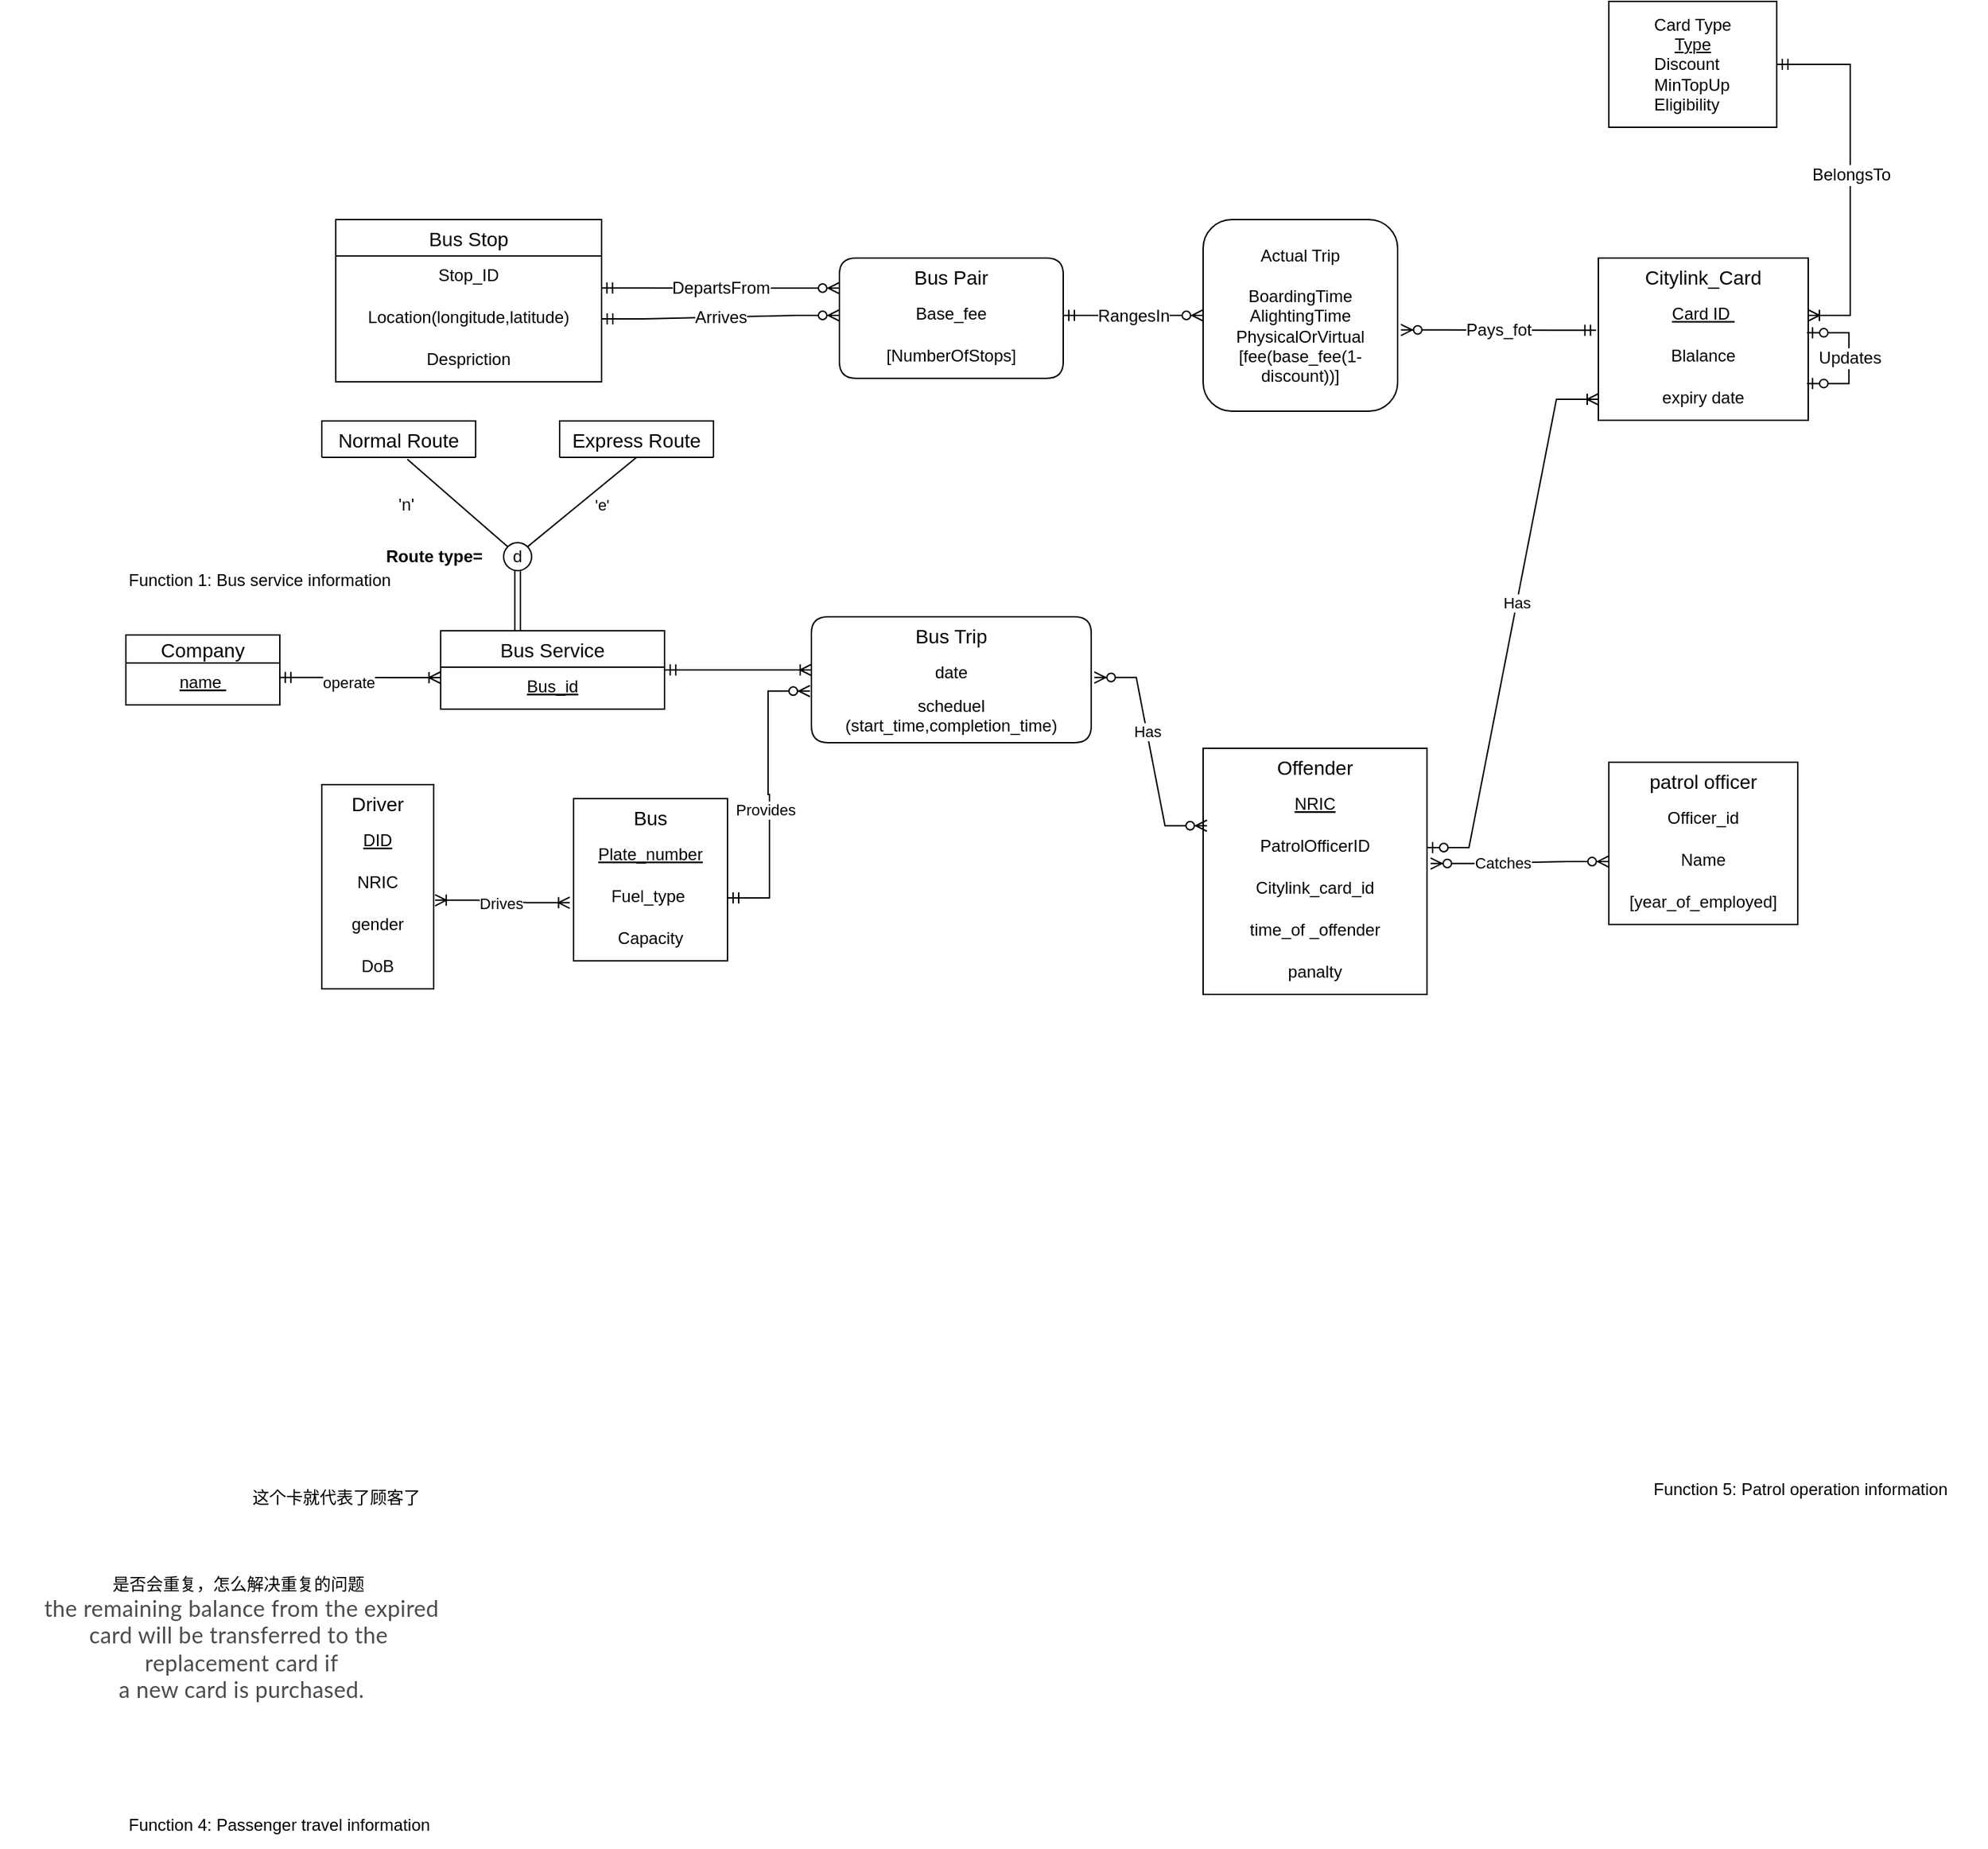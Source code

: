 <mxfile version="16.5.1" type="github" pages="3">
  <diagram id="R2lEEEUBdFMjLlhIrx00" name="Page-1">
    <mxGraphModel dx="2305" dy="1897" grid="1" gridSize="10" guides="1" tooltips="1" connect="1" arrows="1" fold="1" page="1" pageScale="1" pageWidth="850" pageHeight="1100" math="0" shadow="0" extFonts="Permanent Marker^https://fonts.googleapis.com/css?family=Permanent+Marker">
      <root>
        <mxCell id="0" />
        <mxCell id="1" parent="0" />
        <object label="Bus Service" id="_oqTozsQTF3NkIddqZB--1">
          <mxCell style="swimlane;fontStyle=0;childLayout=stackLayout;horizontal=1;startSize=26;horizontalStack=0;resizeParent=1;resizeParentMax=0;resizeLast=0;collapsible=1;marginBottom=0;align=center;fontSize=14;" parent="1" vertex="1">
            <mxGeometry x="235" y="50" width="160" height="56" as="geometry">
              <mxRectangle x="235" y="50" width="110" height="26" as="alternateBounds" />
            </mxGeometry>
          </mxCell>
        </object>
        <mxCell id="_oqTozsQTF3NkIddqZB--2" value="Bus_id" style="text;strokeColor=none;fillColor=none;spacingLeft=4;spacingRight=4;overflow=hidden;rotatable=0;points=[[0,0.5],[1,0.5]];portConstraint=eastwest;fontSize=12;align=center;fontStyle=4" parent="_oqTozsQTF3NkIddqZB--1" vertex="1">
          <mxGeometry y="26" width="160" height="30" as="geometry" />
        </mxCell>
        <mxCell id="_oqTozsQTF3NkIddqZB--5" value="Function 1: Bus service information" style="text;whiteSpace=wrap;html=1;" parent="1" vertex="1">
          <mxGeometry x="10" width="210" height="30" as="geometry" />
        </mxCell>
        <mxCell id="_oqTozsQTF3NkIddqZB--6" value="Company" style="swimlane;fontStyle=0;childLayout=stackLayout;horizontal=1;startSize=20;horizontalStack=0;resizeParent=1;resizeParentMax=0;resizeLast=0;collapsible=1;marginBottom=0;align=center;fontSize=14;" parent="1" vertex="1">
          <mxGeometry x="10" y="53" width="110" height="50" as="geometry">
            <mxRectangle x="30" y="40" width="90" height="26" as="alternateBounds" />
          </mxGeometry>
        </mxCell>
        <mxCell id="_oqTozsQTF3NkIddqZB--7" value="name " style="text;strokeColor=none;fillColor=none;spacingLeft=4;spacingRight=4;overflow=hidden;rotatable=0;points=[[0,0.5],[1,0.5]];portConstraint=eastwest;fontSize=12;align=center;fontStyle=4" parent="_oqTozsQTF3NkIddqZB--6" vertex="1">
          <mxGeometry y="20" width="110" height="30" as="geometry" />
        </mxCell>
        <mxCell id="_oqTozsQTF3NkIddqZB--15" value="Normal Route" style="swimlane;fontStyle=0;childLayout=stackLayout;horizontal=1;startSize=26;horizontalStack=0;resizeParent=1;resizeParentMax=0;resizeLast=0;collapsible=1;marginBottom=0;align=center;fontSize=14;" parent="1" vertex="1" collapsed="1">
          <mxGeometry x="150" y="-100" width="110" height="26" as="geometry">
            <mxRectangle x="190" y="140" width="150" height="86" as="alternateBounds" />
          </mxGeometry>
        </mxCell>
        <mxCell id="_oqTozsQTF3NkIddqZB--16" value="     bus_frequency_weekend" style="text;strokeColor=none;fillColor=none;spacingLeft=4;spacingRight=4;overflow=hidden;rotatable=0;points=[[0,0.5],[1,0.5]];portConstraint=eastwest;fontSize=12;align=center;" parent="_oqTozsQTF3NkIddqZB--15" vertex="1">
          <mxGeometry y="26" width="150" height="30" as="geometry" />
        </mxCell>
        <mxCell id="_oqTozsQTF3NkIddqZB--17" value=" bus_frequency_weekdays" style="text;strokeColor=none;fillColor=none;spacingLeft=4;spacingRight=4;overflow=hidden;rotatable=0;points=[[0,0.5],[1,0.5]];portConstraint=eastwest;fontSize=12;align=center;" parent="_oqTozsQTF3NkIddqZB--15" vertex="1">
          <mxGeometry y="56" width="150" height="30" as="geometry" />
        </mxCell>
        <mxCell id="_oqTozsQTF3NkIddqZB--20" value="Express Route" style="swimlane;fontStyle=0;childLayout=stackLayout;horizontal=1;startSize=26;horizontalStack=0;resizeParent=1;resizeParentMax=0;resizeLast=0;collapsible=1;marginBottom=0;align=center;fontSize=14;" parent="1" vertex="1" collapsed="1">
          <mxGeometry x="320" y="-100" width="110" height="26" as="geometry">
            <mxRectangle x="360" y="140" width="150" height="86" as="alternateBounds" />
          </mxGeometry>
        </mxCell>
        <mxCell id="_oqTozsQTF3NkIddqZB--21" value="     bus_frequency_weekend" style="text;strokeColor=none;fillColor=none;spacingLeft=4;spacingRight=4;overflow=hidden;rotatable=0;points=[[0,0.5],[1,0.5]];portConstraint=eastwest;fontSize=12;align=center;" parent="_oqTozsQTF3NkIddqZB--20" vertex="1">
          <mxGeometry y="26" width="150" height="30" as="geometry" />
        </mxCell>
        <mxCell id="_oqTozsQTF3NkIddqZB--22" value=" bus_frequency_weekdays" style="text;strokeColor=none;fillColor=none;spacingLeft=4;spacingRight=4;overflow=hidden;rotatable=0;points=[[0,0.5],[1,0.5]];portConstraint=eastwest;fontSize=12;align=center;" parent="_oqTozsQTF3NkIddqZB--20" vertex="1">
          <mxGeometry y="56" width="150" height="30" as="geometry" />
        </mxCell>
        <mxCell id="_oqTozsQTF3NkIddqZB--39" value="" style="shape=link;html=1;rounded=0;entryX=0.5;entryY=0;entryDx=0;entryDy=0;" parent="1" target="_oqTozsQTF3NkIddqZB--42" edge="1">
          <mxGeometry relative="1" as="geometry">
            <mxPoint x="290" y="50" as="sourcePoint" />
            <mxPoint x="370" y="-50" as="targetPoint" />
          </mxGeometry>
        </mxCell>
        <mxCell id="_oqTozsQTF3NkIddqZB--40" value="" style="resizable=0;html=1;align=right;verticalAlign=bottom;labelBorderColor=none;" parent="_oqTozsQTF3NkIddqZB--39" connectable="0" vertex="1">
          <mxGeometry x="1" relative="1" as="geometry">
            <mxPoint x="-10" as="offset" />
          </mxGeometry>
        </mxCell>
        <mxCell id="_oqTozsQTF3NkIddqZB--42" value="d" style="ellipse;whiteSpace=wrap;html=1;aspect=fixed;labelBorderColor=none;" parent="1" vertex="1">
          <mxGeometry x="280" y="-13" width="20" height="20" as="geometry" />
        </mxCell>
        <mxCell id="_oqTozsQTF3NkIddqZB--46" value="" style="endArrow=none;html=1;rounded=0;entryX=0.556;entryY=1.055;entryDx=0;entryDy=0;exitX=0;exitY=0;exitDx=0;exitDy=0;entryPerimeter=0;" parent="1" source="_oqTozsQTF3NkIddqZB--42" target="_oqTozsQTF3NkIddqZB--15" edge="1">
          <mxGeometry relative="1" as="geometry">
            <mxPoint x="280" y="10" as="sourcePoint" />
            <mxPoint x="195" y="-10.0" as="targetPoint" />
            <Array as="points" />
          </mxGeometry>
        </mxCell>
        <mxCell id="_oqTozsQTF3NkIddqZB--51" value="" style="edgeStyle=entityRelationEdgeStyle;fontSize=12;html=1;endArrow=ERoneToMany;startArrow=ERmandOne;rounded=0;entryX=-0.002;entryY=0.25;entryDx=0;entryDy=0;exitX=0.999;exitY=0.346;exitDx=0;exitDy=0;exitPerimeter=0;entryPerimeter=0;" parent="1" source="_oqTozsQTF3NkIddqZB--7" target="_oqTozsQTF3NkIddqZB--2" edge="1">
          <mxGeometry width="100" height="100" relative="1" as="geometry">
            <mxPoint x="100" y="180" as="sourcePoint" />
            <mxPoint x="200" y="80" as="targetPoint" />
          </mxGeometry>
        </mxCell>
        <mxCell id="_oqTozsQTF3NkIddqZB--52" value="operate" style="edgeLabel;html=1;align=center;verticalAlign=middle;resizable=0;points=[];" parent="_oqTozsQTF3NkIddqZB--51" vertex="1" connectable="0">
          <mxGeometry x="-0.128" y="-3" relative="1" as="geometry">
            <mxPoint x="-1" as="offset" />
          </mxGeometry>
        </mxCell>
        <mxCell id="_oqTozsQTF3NkIddqZB--57" value="Bus" style="swimlane;fontStyle=0;childLayout=stackLayout;horizontal=1;startSize=26;horizontalStack=0;resizeParent=1;resizeParentMax=0;resizeLast=0;collapsible=1;marginBottom=0;align=center;fontSize=14;labelBorderColor=none;html=0;swimlaneLine=0;" parent="1" vertex="1">
          <mxGeometry x="330" y="170" width="110" height="116" as="geometry" />
        </mxCell>
        <mxCell id="_oqTozsQTF3NkIddqZB--58" value="Plate_number" style="text;strokeColor=none;fillColor=none;spacingLeft=4;spacingRight=4;overflow=hidden;rotatable=0;points=[[0,0.5],[1,0.5]];portConstraint=eastwest;fontSize=12;labelBorderColor=none;html=0;align=center;fontStyle=4" parent="_oqTozsQTF3NkIddqZB--57" vertex="1">
          <mxGeometry y="26" width="110" height="30" as="geometry" />
        </mxCell>
        <mxCell id="_oqTozsQTF3NkIddqZB--59" value="Fuel_type " style="text;strokeColor=none;fillColor=none;spacingLeft=4;spacingRight=4;overflow=hidden;rotatable=0;points=[[0,0.5],[1,0.5]];portConstraint=eastwest;fontSize=12;labelBorderColor=none;html=0;align=center;" parent="_oqTozsQTF3NkIddqZB--57" vertex="1">
          <mxGeometry y="56" width="110" height="30" as="geometry" />
        </mxCell>
        <mxCell id="_oqTozsQTF3NkIddqZB--60" value="Capacity" style="text;strokeColor=none;fillColor=none;spacingLeft=4;spacingRight=4;overflow=hidden;rotatable=0;points=[[0,0.5],[1,0.5]];portConstraint=eastwest;fontSize=12;labelBorderColor=none;html=0;align=center;" parent="_oqTozsQTF3NkIddqZB--57" vertex="1">
          <mxGeometry y="86" width="110" height="30" as="geometry" />
        </mxCell>
        <mxCell id="_oqTozsQTF3NkIddqZB--63" value="Bus Trip" style="swimlane;fontStyle=0;childLayout=stackLayout;horizontal=1;startSize=26;horizontalStack=0;resizeParent=1;resizeParentMax=0;resizeLast=0;collapsible=1;marginBottom=0;align=center;fontSize=14;labelBorderColor=none;html=0;shadow=0;glass=0;rounded=1;sketch=0;swimlaneLine=0;" parent="1" vertex="1">
          <mxGeometry x="500" y="40" width="200" height="90" as="geometry" />
        </mxCell>
        <mxCell id="_oqTozsQTF3NkIddqZB--64" value="date" style="text;strokeColor=none;fillColor=none;spacingLeft=4;spacingRight=4;overflow=hidden;rotatable=0;points=[[0,0.5],[1,0.5]];portConstraint=eastwest;fontSize=12;labelBorderColor=none;html=0;align=center;" parent="_oqTozsQTF3NkIddqZB--63" vertex="1">
          <mxGeometry y="26" width="200" height="24" as="geometry" />
        </mxCell>
        <mxCell id="_oqTozsQTF3NkIddqZB--65" value="scheduel&#xa;(start_time,completion_time)" style="text;strokeColor=none;fillColor=none;spacingLeft=4;spacingRight=4;overflow=hidden;rotatable=0;points=[[0,0.5],[1,0.5]];portConstraint=eastwest;fontSize=12;labelBorderColor=none;html=0;align=center;" parent="_oqTozsQTF3NkIddqZB--63" vertex="1">
          <mxGeometry y="50" width="200" height="40" as="geometry" />
        </mxCell>
        <mxCell id="_oqTozsQTF3NkIddqZB--69" value="Driver" style="swimlane;fontStyle=0;childLayout=stackLayout;horizontal=1;startSize=26;horizontalStack=0;resizeParent=1;resizeParentMax=0;resizeLast=0;collapsible=1;marginBottom=0;align=center;fontSize=14;labelBorderColor=none;html=0;swimlaneLine=0;" parent="1" vertex="1">
          <mxGeometry x="150" y="160" width="80" height="146" as="geometry" />
        </mxCell>
        <mxCell id="_oqTozsQTF3NkIddqZB--70" value="DID" style="text;strokeColor=none;fillColor=none;spacingLeft=4;spacingRight=4;overflow=hidden;rotatable=0;points=[[0,0.5],[1,0.5]];portConstraint=eastwest;fontSize=12;labelBorderColor=none;html=0;align=center;fontStyle=4" parent="_oqTozsQTF3NkIddqZB--69" vertex="1">
          <mxGeometry y="26" width="80" height="30" as="geometry" />
        </mxCell>
        <mxCell id="_oqTozsQTF3NkIddqZB--71" value="NRIC" style="text;strokeColor=none;fillColor=none;spacingLeft=4;spacingRight=4;overflow=hidden;rotatable=0;points=[[0,0.5],[1,0.5]];portConstraint=eastwest;fontSize=12;labelBorderColor=none;html=0;align=center;" parent="_oqTozsQTF3NkIddqZB--69" vertex="1">
          <mxGeometry y="56" width="80" height="30" as="geometry" />
        </mxCell>
        <mxCell id="_oqTozsQTF3NkIddqZB--77" value="gender" style="text;strokeColor=none;fillColor=none;spacingLeft=4;spacingRight=4;overflow=hidden;rotatable=0;points=[[0,0.5],[1,0.5]];portConstraint=eastwest;fontSize=12;labelBorderColor=none;html=0;align=center;" parent="_oqTozsQTF3NkIddqZB--69" vertex="1">
          <mxGeometry y="86" width="80" height="30" as="geometry" />
        </mxCell>
        <mxCell id="_oqTozsQTF3NkIddqZB--72" value="DoB" style="text;strokeColor=none;fillColor=none;spacingLeft=4;spacingRight=4;overflow=hidden;rotatable=0;points=[[0,0.5],[1,0.5]];portConstraint=eastwest;fontSize=12;labelBorderColor=none;html=0;align=center;" parent="_oqTozsQTF3NkIddqZB--69" vertex="1">
          <mxGeometry y="116" width="80" height="30" as="geometry" />
        </mxCell>
        <mxCell id="_oqTozsQTF3NkIddqZB--78" value="" style="edgeStyle=entityRelationEdgeStyle;fontSize=12;html=1;endArrow=ERoneToMany;startArrow=ERoneToMany;rounded=0;exitX=1.012;exitY=0.888;exitDx=0;exitDy=0;exitPerimeter=0;entryX=-0.025;entryY=0.614;entryDx=0;entryDy=0;entryPerimeter=0;" parent="1" source="_oqTozsQTF3NkIddqZB--71" target="_oqTozsQTF3NkIddqZB--59" edge="1">
          <mxGeometry width="100" height="100" relative="1" as="geometry">
            <mxPoint x="300" y="270" as="sourcePoint" />
            <mxPoint x="400" y="170" as="targetPoint" />
          </mxGeometry>
        </mxCell>
        <mxCell id="_oqTozsQTF3NkIddqZB--79" value="Drives" style="edgeLabel;html=1;align=center;verticalAlign=middle;resizable=0;points=[];" parent="_oqTozsQTF3NkIddqZB--78" vertex="1" connectable="0">
          <mxGeometry x="-0.023" y="-1" relative="1" as="geometry">
            <mxPoint as="offset" />
          </mxGeometry>
        </mxCell>
        <mxCell id="_oqTozsQTF3NkIddqZB--86" value="" style="edgeStyle=entityRelationEdgeStyle;fontSize=12;html=1;endArrow=ERzeroToMany;startArrow=ERmandOne;rounded=0;exitX=1;exitY=0.5;exitDx=0;exitDy=0;entryX=-0.005;entryY=0.078;entryDx=0;entryDy=0;entryPerimeter=0;" parent="1" source="_oqTozsQTF3NkIddqZB--59" target="_oqTozsQTF3NkIddqZB--65" edge="1">
          <mxGeometry width="100" height="100" relative="1" as="geometry">
            <mxPoint x="560" y="420" as="sourcePoint" />
            <mxPoint x="660" y="320" as="targetPoint" />
          </mxGeometry>
        </mxCell>
        <mxCell id="_oqTozsQTF3NkIddqZB--87" value="Provides" style="edgeLabel;html=1;align=center;verticalAlign=middle;resizable=0;points=[];" parent="_oqTozsQTF3NkIddqZB--86" vertex="1" connectable="0">
          <mxGeometry x="-0.103" y="3" relative="1" as="geometry">
            <mxPoint as="offset" />
          </mxGeometry>
        </mxCell>
        <mxCell id="_oqTozsQTF3NkIddqZB--89" value="" style="edgeStyle=entityRelationEdgeStyle;fontSize=12;html=1;endArrow=ERoneToMany;startArrow=ERmandOne;rounded=0;entryX=0;entryY=0.5;entryDx=0;entryDy=0;exitX=1;exitY=0.5;exitDx=0;exitDy=0;" parent="1" source="_oqTozsQTF3NkIddqZB--1" target="_oqTozsQTF3NkIddqZB--64" edge="1">
          <mxGeometry width="100" height="100" relative="1" as="geometry">
            <mxPoint x="310" y="80" as="sourcePoint" />
            <mxPoint x="530" y="270" as="targetPoint" />
          </mxGeometry>
        </mxCell>
        <mxCell id="_oqTozsQTF3NkIddqZB--90" value="&#39;e&#39;" style="edgeLabel;html=1;align=center;verticalAlign=middle;resizable=0;points=[];" parent="_oqTozsQTF3NkIddqZB--89" vertex="1" connectable="0">
          <mxGeometry x="-0.032" relative="1" as="geometry">
            <mxPoint x="-96" y="-118" as="offset" />
          </mxGeometry>
        </mxCell>
        <mxCell id="_oqTozsQTF3NkIddqZB--97" value="Citylink_Card" style="swimlane;fontStyle=0;childLayout=stackLayout;horizontal=1;startSize=26;horizontalStack=0;resizeParent=1;resizeParentMax=0;resizeLast=0;collapsible=1;marginBottom=0;align=center;fontSize=14;rounded=0;shadow=0;glass=0;labelBorderColor=none;sketch=0;html=0;swimlaneLine=0;" parent="1" vertex="1">
          <mxGeometry x="1062.5" y="-216.5" width="150" height="116" as="geometry" />
        </mxCell>
        <mxCell id="_oqTozsQTF3NkIddqZB--98" value="Card ID " style="text;strokeColor=none;fillColor=none;spacingLeft=4;spacingRight=4;overflow=hidden;rotatable=0;points=[[0,0.5],[1,0.5]];portConstraint=eastwest;fontSize=12;rounded=1;shadow=0;glass=0;labelBorderColor=none;sketch=0;html=0;fontStyle=4;align=center;" parent="_oqTozsQTF3NkIddqZB--97" vertex="1">
          <mxGeometry y="26" width="150" height="30" as="geometry" />
        </mxCell>
        <mxCell id="_oqTozsQTF3NkIddqZB--99" value="Blalance" style="text;strokeColor=none;fillColor=none;spacingLeft=4;spacingRight=4;overflow=hidden;rotatable=0;points=[[0,0.5],[1,0.5]];portConstraint=eastwest;fontSize=12;rounded=1;shadow=0;glass=0;labelBorderColor=none;sketch=0;html=0;align=center;" parent="_oqTozsQTF3NkIddqZB--97" vertex="1">
          <mxGeometry y="56" width="150" height="30" as="geometry" />
        </mxCell>
        <mxCell id="_oqTozsQTF3NkIddqZB--119" value="expiry date" style="text;strokeColor=none;fillColor=none;spacingLeft=4;spacingRight=4;overflow=hidden;rotatable=0;points=[[0,0.5],[1,0.5]];portConstraint=eastwest;fontSize=12;rounded=1;shadow=0;glass=0;labelBorderColor=none;sketch=0;html=0;align=center;" parent="_oqTozsQTF3NkIddqZB--97" vertex="1">
          <mxGeometry y="86" width="150" height="30" as="geometry" />
        </mxCell>
        <mxCell id="sGTOlE4D4ko3CqFoaisP-4" value="Updates" style="edgeStyle=entityRelationEdgeStyle;fontSize=12;html=1;endArrow=ERzeroToOne;endFill=1;startArrow=ERzeroToOne;startFill=1;rounded=0;entryX=0.994;entryY=0.123;entryDx=0;entryDy=0;entryPerimeter=0;exitX=0.994;exitY=0.914;exitDx=0;exitDy=0;exitPerimeter=0;" edge="1" parent="_oqTozsQTF3NkIddqZB--97" source="_oqTozsQTF3NkIddqZB--98" target="_oqTozsQTF3NkIddqZB--119">
          <mxGeometry width="100" height="100" relative="1" as="geometry">
            <mxPoint x="180" y="20" as="sourcePoint" />
            <mxPoint x="160" y="131" as="targetPoint" />
          </mxGeometry>
        </mxCell>
        <mxCell id="_oqTozsQTF3NkIddqZB--101" value="这个卡就代表了顾客了" style="text;html=1;align=center;verticalAlign=middle;resizable=0;points=[];autosize=1;strokeColor=none;fillColor=none;" parent="1" vertex="1">
          <mxGeometry x="90" y="660" width="140" height="20" as="geometry" />
        </mxCell>
        <mxCell id="_oqTozsQTF3NkIddqZB--108" value="" style="resizable=0;html=1;align=right;verticalAlign=bottom;labelBorderColor=none;" parent="1" connectable="0" vertex="1">
          <mxGeometry x="1320" y="-109.999" as="geometry" />
        </mxCell>
        <mxCell id="_oqTozsQTF3NkIddqZB--126" value="Function 4: Passenger travel information" style="text;whiteSpace=wrap;html=1;" parent="1" vertex="1">
          <mxGeometry x="10" y="890" width="240" height="30" as="geometry" />
        </mxCell>
        <mxCell id="_oqTozsQTF3NkIddqZB--128" value="Function 5: Patrol operation information" style="text;whiteSpace=wrap;html=1;" parent="1" vertex="1">
          <mxGeometry x="1100" y="650" width="240" height="30" as="geometry" />
        </mxCell>
        <mxCell id="_oqTozsQTF3NkIddqZB--129" value="patrol officer" style="swimlane;fontStyle=0;childLayout=stackLayout;horizontal=1;startSize=26;horizontalStack=0;resizeParent=1;resizeParentMax=0;resizeLast=0;collapsible=1;marginBottom=0;align=center;fontSize=14;rounded=0;shadow=0;glass=0;labelBorderColor=none;sketch=0;html=0;swimlaneLine=0;" parent="1" vertex="1">
          <mxGeometry x="1070" y="144" width="135" height="116" as="geometry" />
        </mxCell>
        <mxCell id="_oqTozsQTF3NkIddqZB--130" value="Officer_id" style="text;strokeColor=none;fillColor=none;spacingLeft=4;spacingRight=4;overflow=hidden;rotatable=0;points=[[0,0.5],[1,0.5]];portConstraint=eastwest;fontSize=12;rounded=0;shadow=0;glass=0;labelBorderColor=none;sketch=0;html=0;align=center;" parent="_oqTozsQTF3NkIddqZB--129" vertex="1">
          <mxGeometry y="26" width="135" height="30" as="geometry" />
        </mxCell>
        <mxCell id="_oqTozsQTF3NkIddqZB--131" value="Name" style="text;strokeColor=none;fillColor=none;spacingLeft=4;spacingRight=4;overflow=hidden;rotatable=0;points=[[0,0.5],[1,0.5]];portConstraint=eastwest;fontSize=12;rounded=0;shadow=0;glass=0;labelBorderColor=none;sketch=0;html=0;align=center;" parent="_oqTozsQTF3NkIddqZB--129" vertex="1">
          <mxGeometry y="56" width="135" height="30" as="geometry" />
        </mxCell>
        <mxCell id="_oqTozsQTF3NkIddqZB--132" value="[year_of_employed]" style="text;strokeColor=none;fillColor=none;spacingLeft=4;spacingRight=4;overflow=hidden;rotatable=0;points=[[0,0.5],[1,0.5]];portConstraint=eastwest;fontSize=12;rounded=0;shadow=0;glass=0;labelBorderColor=none;sketch=0;html=0;align=center;" parent="_oqTozsQTF3NkIddqZB--129" vertex="1">
          <mxGeometry y="86" width="135" height="30" as="geometry" />
        </mxCell>
        <mxCell id="_oqTozsQTF3NkIddqZB--133" value="Offender" style="swimlane;fontStyle=0;childLayout=stackLayout;horizontal=1;startSize=26;horizontalStack=0;resizeParent=1;resizeParentMax=0;resizeLast=0;collapsible=1;marginBottom=0;align=center;fontSize=14;rounded=0;shadow=0;glass=0;labelBorderColor=none;sketch=0;html=0;swimlaneLine=0;" parent="1" vertex="1">
          <mxGeometry x="780" y="134" width="160" height="176" as="geometry" />
        </mxCell>
        <mxCell id="_oqTozsQTF3NkIddqZB--134" value="NRIC" style="text;strokeColor=none;fillColor=none;spacingLeft=4;spacingRight=4;overflow=hidden;rotatable=0;points=[[0,0.5],[1,0.5]];portConstraint=eastwest;fontSize=12;rounded=0;shadow=0;glass=0;labelBorderColor=none;sketch=0;html=0;fontStyle=4;align=center;" parent="_oqTozsQTF3NkIddqZB--133" vertex="1">
          <mxGeometry y="26" width="160" height="30" as="geometry" />
        </mxCell>
        <mxCell id="DYMp0SpDmSLWRyX6yjgx-1" value="PatrolOfficerID" style="text;strokeColor=none;fillColor=none;spacingLeft=4;spacingRight=4;overflow=hidden;rotatable=0;points=[[0,0.5],[1,0.5]];portConstraint=eastwest;fontSize=12;rounded=0;shadow=0;glass=0;labelBorderColor=none;sketch=0;html=0;fontStyle=0;align=center;" parent="_oqTozsQTF3NkIddqZB--133" vertex="1">
          <mxGeometry y="56" width="160" height="30" as="geometry" />
        </mxCell>
        <mxCell id="_oqTozsQTF3NkIddqZB--135" value="Citylink_card_id" style="text;strokeColor=none;fillColor=none;spacingLeft=4;spacingRight=4;overflow=hidden;rotatable=0;points=[[0,0.5],[1,0.5]];portConstraint=eastwest;fontSize=12;rounded=0;shadow=0;glass=0;labelBorderColor=none;sketch=0;html=0;align=center;" parent="_oqTozsQTF3NkIddqZB--133" vertex="1">
          <mxGeometry y="86" width="160" height="30" as="geometry" />
        </mxCell>
        <mxCell id="_oqTozsQTF3NkIddqZB--136" value="time_of _offender" style="text;strokeColor=none;fillColor=none;spacingLeft=4;spacingRight=4;overflow=hidden;rotatable=0;points=[[0,0.5],[1,0.5]];portConstraint=eastwest;fontSize=12;rounded=0;shadow=0;glass=0;labelBorderColor=none;sketch=0;html=0;align=center;" parent="_oqTozsQTF3NkIddqZB--133" vertex="1">
          <mxGeometry y="116" width="160" height="30" as="geometry" />
        </mxCell>
        <mxCell id="_oqTozsQTF3NkIddqZB--138" value="panalty" style="text;strokeColor=none;fillColor=none;spacingLeft=4;spacingRight=4;overflow=hidden;rotatable=0;points=[[0,0.5],[1,0.5]];portConstraint=eastwest;fontSize=12;rounded=0;shadow=0;glass=0;labelBorderColor=none;sketch=0;html=0;align=center;" parent="_oqTozsQTF3NkIddqZB--133" vertex="1">
          <mxGeometry y="146" width="160" height="30" as="geometry" />
        </mxCell>
        <mxCell id="_oqTozsQTF3NkIddqZB--141" value="" style="edgeStyle=entityRelationEdgeStyle;fontSize=12;html=1;endArrow=ERzeroToMany;endFill=1;startArrow=ERzeroToMany;rounded=0;entryX=1.016;entryY=0.88;entryDx=0;entryDy=0;entryPerimeter=0;" parent="1" source="_oqTozsQTF3NkIddqZB--131" target="DYMp0SpDmSLWRyX6yjgx-1" edge="1">
          <mxGeometry width="100" height="100" relative="1" as="geometry">
            <mxPoint x="810" y="590" as="sourcePoint" />
            <mxPoint x="970" y="430" as="targetPoint" />
          </mxGeometry>
        </mxCell>
        <mxCell id="_oqTozsQTF3NkIddqZB--142" value="Catches" style="edgeLabel;html=1;align=center;verticalAlign=middle;resizable=0;points=[];" parent="_oqTozsQTF3NkIddqZB--141" vertex="1" connectable="0">
          <mxGeometry x="0.199" relative="1" as="geometry">
            <mxPoint as="offset" />
          </mxGeometry>
        </mxCell>
        <mxCell id="_oqTozsQTF3NkIddqZB--143" value="是否会重复，怎么解决重复的问题&lt;br&gt;&lt;span style=&quot;color: rgb(73 , 76 , 78) ; font-family: &amp;#34;lato&amp;#34; , &amp;#34;lucida sans unicode&amp;#34; , &amp;#34;lucida grande&amp;#34; , sans-serif ; font-size: 16px ; letter-spacing: 0.2px ; text-align: left&quot;&gt;&amp;nbsp;the remaining balance from the expired &lt;br&gt;card will be&amp;nbsp;transferred to the&lt;br&gt;&amp;nbsp;replacement card if&lt;br&gt;&amp;nbsp;a new card is purchased.&lt;/span&gt;" style="text;html=1;align=center;verticalAlign=middle;resizable=0;points=[];autosize=1;strokeColor=none;fillColor=none;" parent="1" vertex="1">
          <mxGeometry x="-80" y="730" width="340" height="80" as="geometry" />
        </mxCell>
        <mxCell id="_oqTozsQTF3NkIddqZB--156" value="Bus Pair" style="swimlane;fontStyle=0;childLayout=stackLayout;horizontal=1;startSize=26;horizontalStack=0;resizeParent=1;resizeParentMax=0;resizeLast=0;collapsible=1;marginBottom=0;align=center;fontSize=14;rounded=1;shadow=0;glass=0;labelBorderColor=none;sketch=0;html=0;swimlaneLine=0;" parent="1" vertex="1">
          <mxGeometry x="520" y="-216.5" width="160" height="86" as="geometry">
            <mxRectangle x="645" y="-100" width="90" height="26" as="alternateBounds" />
          </mxGeometry>
        </mxCell>
        <mxCell id="_oqTozsQTF3NkIddqZB--157" value="Base_fee" style="text;strokeColor=none;fillColor=none;spacingLeft=4;spacingRight=4;overflow=hidden;rotatable=0;points=[[0,0.5],[1,0.5]];portConstraint=eastwest;fontSize=12;rounded=0;shadow=0;glass=0;labelBorderColor=none;sketch=0;html=0;fontStyle=0;align=center;" parent="_oqTozsQTF3NkIddqZB--156" vertex="1">
          <mxGeometry y="26" width="160" height="30" as="geometry" />
        </mxCell>
        <mxCell id="r9cElRJIn73swys6Ss2J-2" value="[NumberOfStops]" style="text;strokeColor=none;fillColor=none;spacingLeft=4;spacingRight=4;overflow=hidden;rotatable=0;points=[[0,0.5],[1,0.5]];portConstraint=eastwest;fontSize=12;rounded=0;shadow=0;glass=0;labelBorderColor=none;sketch=0;html=0;fontStyle=0;align=center;" vertex="1" parent="_oqTozsQTF3NkIddqZB--156">
          <mxGeometry y="56" width="160" height="30" as="geometry" />
        </mxCell>
        <mxCell id="_oqTozsQTF3NkIddqZB--160" value="Bus Stop" style="swimlane;fontStyle=0;childLayout=stackLayout;horizontal=1;startSize=26;horizontalStack=0;resizeParent=1;resizeParentMax=0;resizeLast=0;collapsible=1;marginBottom=0;align=center;fontSize=14;labelBorderColor=none;html=0;" parent="1" vertex="1">
          <mxGeometry x="160" y="-244" width="190" height="116" as="geometry">
            <mxRectangle x="620" y="25" width="90" height="26" as="alternateBounds" />
          </mxGeometry>
        </mxCell>
        <mxCell id="_oqTozsQTF3NkIddqZB--161" value="Stop_ID" style="text;strokeColor=none;fillColor=none;spacingLeft=4;spacingRight=4;overflow=hidden;rotatable=0;points=[[0,0.5],[1,0.5]];portConstraint=eastwest;fontSize=12;labelBorderColor=none;html=0;align=center;" parent="_oqTozsQTF3NkIddqZB--160" vertex="1">
          <mxGeometry y="26" width="190" height="30" as="geometry" />
        </mxCell>
        <mxCell id="_oqTozsQTF3NkIddqZB--162" value="Location(longitude,latitude)" style="text;strokeColor=none;fillColor=none;spacingLeft=4;spacingRight=4;overflow=hidden;rotatable=0;points=[[0,0.5],[1,0.5]];portConstraint=eastwest;fontSize=12;labelBorderColor=none;html=0;align=center;" parent="_oqTozsQTF3NkIddqZB--160" vertex="1">
          <mxGeometry y="56" width="190" height="30" as="geometry" />
        </mxCell>
        <mxCell id="_oqTozsQTF3NkIddqZB--163" value="Despriction" style="text;strokeColor=none;fillColor=none;spacingLeft=4;spacingRight=4;overflow=hidden;rotatable=0;points=[[0,0.5],[1,0.5]];portConstraint=eastwest;fontSize=12;labelBorderColor=none;html=0;align=center;" parent="_oqTozsQTF3NkIddqZB--160" vertex="1">
          <mxGeometry y="86" width="190" height="30" as="geometry" />
        </mxCell>
        <mxCell id="_oqTozsQTF3NkIddqZB--173" value="DepartsFrom" style="edgeStyle=entityRelationEdgeStyle;fontSize=12;html=1;endArrow=ERzeroToMany;startArrow=ERmandOne;rounded=0;entryX=0;entryY=0.25;entryDx=0;entryDy=0;exitX=0.999;exitY=0.763;exitDx=0;exitDy=0;exitPerimeter=0;" parent="1" source="_oqTozsQTF3NkIddqZB--161" target="_oqTozsQTF3NkIddqZB--156" edge="1">
          <mxGeometry width="100" height="100" relative="1" as="geometry">
            <mxPoint x="360" y="-195" as="sourcePoint" />
            <mxPoint x="430" y="-220" as="targetPoint" />
          </mxGeometry>
        </mxCell>
        <mxCell id="_oqTozsQTF3NkIddqZB--181" value="Arrives" style="edgeStyle=entityRelationEdgeStyle;fontSize=12;html=1;endArrow=ERzeroToMany;startArrow=ERmandOne;rounded=0;exitX=1;exitY=0.5;exitDx=0;exitDy=0;entryX=0;entryY=0.5;entryDx=0;entryDy=0;" parent="1" edge="1" target="_oqTozsQTF3NkIddqZB--157" source="_oqTozsQTF3NkIddqZB--162">
          <mxGeometry width="100" height="100" relative="1" as="geometry">
            <mxPoint x="370.0" y="-210.0" as="sourcePoint" />
            <mxPoint x="510" y="-173" as="targetPoint" />
          </mxGeometry>
        </mxCell>
        <mxCell id="VVrKFgUxmX_W0fg69YQ--1" value="" style="edgeStyle=entityRelationEdgeStyle;fontSize=12;html=1;endArrow=ERzeroToMany;endFill=1;startArrow=ERzeroToMany;rounded=0;exitX=1.011;exitY=0.725;exitDx=0;exitDy=0;exitPerimeter=0;entryX=0.017;entryY=-0.021;entryDx=0;entryDy=0;entryPerimeter=0;" parent="1" source="_oqTozsQTF3NkIddqZB--64" target="DYMp0SpDmSLWRyX6yjgx-1" edge="1">
          <mxGeometry width="100" height="100" relative="1" as="geometry">
            <mxPoint x="680" y="430" as="sourcePoint" />
            <mxPoint x="780" y="330" as="targetPoint" />
          </mxGeometry>
        </mxCell>
        <mxCell id="VVrKFgUxmX_W0fg69YQ--2" value="Has" style="edgeLabel;html=1;align=center;verticalAlign=middle;resizable=0;points=[];" parent="VVrKFgUxmX_W0fg69YQ--1" vertex="1" connectable="0">
          <mxGeometry x="-0.171" relative="1" as="geometry">
            <mxPoint as="offset" />
          </mxGeometry>
        </mxCell>
        <mxCell id="n1sy-BUORN6sSWYR82gM-1" value="" style="edgeStyle=entityRelationEdgeStyle;fontSize=12;html=1;endArrow=ERoneToMany;startArrow=ERzeroToOne;rounded=0;exitX=1;exitY=0.5;exitDx=0;exitDy=0;entryX=0;entryY=0.5;entryDx=0;entryDy=0;" parent="1" source="DYMp0SpDmSLWRyX6yjgx-1" target="_oqTozsQTF3NkIddqZB--119" edge="1">
          <mxGeometry width="100" height="100" relative="1" as="geometry">
            <mxPoint x="380" y="590" as="sourcePoint" />
            <mxPoint x="480" y="490" as="targetPoint" />
          </mxGeometry>
        </mxCell>
        <mxCell id="n1sy-BUORN6sSWYR82gM-2" value="Has" style="edgeLabel;html=1;align=center;verticalAlign=middle;resizable=0;points=[];" parent="n1sy-BUORN6sSWYR82gM-1" vertex="1" connectable="0">
          <mxGeometry x="0.079" relative="1" as="geometry">
            <mxPoint as="offset" />
          </mxGeometry>
        </mxCell>
        <mxCell id="gH5is6PcHdLxkMAtwngW-3" value="" style="endArrow=none;html=1;rounded=0;exitX=1;exitY=0;exitDx=0;exitDy=0;entryX=0.5;entryY=1;entryDx=0;entryDy=0;" edge="1" parent="1" source="_oqTozsQTF3NkIddqZB--42" target="_oqTozsQTF3NkIddqZB--20">
          <mxGeometry width="50" height="50" relative="1" as="geometry">
            <mxPoint x="460" as="sourcePoint" />
            <mxPoint x="360" y="-140" as="targetPoint" />
          </mxGeometry>
        </mxCell>
        <mxCell id="OdGVPrrljL8QtcRuFGHD-1" value="&lt;b&gt;Route type=&lt;/b&gt;" style="text;html=1;align=center;verticalAlign=middle;resizable=0;points=[];autosize=1;strokeColor=none;fillColor=none;" vertex="1" parent="1">
          <mxGeometry x="190" y="-13" width="80" height="20" as="geometry" />
        </mxCell>
        <mxCell id="OdGVPrrljL8QtcRuFGHD-2" value="&#39;n&#39;" style="text;html=1;align=center;verticalAlign=middle;resizable=0;points=[];autosize=1;strokeColor=none;fillColor=none;" vertex="1" parent="1">
          <mxGeometry x="195" y="-50" width="30" height="20" as="geometry" />
        </mxCell>
        <mxCell id="sGTOlE4D4ko3CqFoaisP-5" value="Card Type&lt;br&gt;&lt;u&gt;Type&lt;br&gt;&lt;/u&gt;&lt;div style=&quot;text-align: left&quot;&gt;Discount&lt;/div&gt;&lt;div style=&quot;text-align: left&quot;&gt;MinTopUp&lt;/div&gt;&lt;div style=&quot;text-align: left&quot;&gt;Eligibility&lt;/div&gt;" style="rounded=0;whiteSpace=wrap;html=1;" vertex="1" parent="1">
          <mxGeometry x="1070" y="-400" width="120" height="90" as="geometry" />
        </mxCell>
        <mxCell id="YCs8LHw6YeiXjckpm7_H-1" value="BelongsTo" style="edgeStyle=entityRelationEdgeStyle;fontSize=12;html=1;endArrow=ERoneToMany;startArrow=ERmandOne;endFill=0;rounded=0;" edge="1" parent="1" source="sGTOlE4D4ko3CqFoaisP-5" target="_oqTozsQTF3NkIddqZB--98">
          <mxGeometry width="100" height="100" relative="1" as="geometry">
            <mxPoint x="1030" y="-160" as="sourcePoint" />
            <mxPoint x="1130" y="-260" as="targetPoint" />
          </mxGeometry>
        </mxCell>
        <mxCell id="2Uou928ASb-BnPSiRnmG-2" value="Actual Trip&lt;br&gt;&lt;br&gt;&lt;div&gt;BoardingTime&lt;br&gt;&lt;/div&gt;&lt;div&gt;AlightingTime&lt;/div&gt;&lt;div&gt;PhysicalOrVirtual&lt;/div&gt;&lt;div&gt;&lt;span&gt;[fee(base_fee(1-discount))]&lt;/span&gt;&lt;br&gt;&lt;/div&gt;" style="rounded=1;whiteSpace=wrap;html=1;fillColor=#ffffff;align=center;" vertex="1" parent="1">
          <mxGeometry x="780" y="-244" width="139" height="137" as="geometry" />
        </mxCell>
        <mxCell id="kgEjlwzBaOskgSmMmnTw-1" value="RangesIn" style="edgeStyle=entityRelationEdgeStyle;fontSize=12;html=1;endArrow=ERzeroToMany;startArrow=ERmandOne;rounded=0;exitX=1;exitY=0.5;exitDx=0;exitDy=0;entryX=0;entryY=0.5;entryDx=0;entryDy=0;" edge="1" parent="1" source="_oqTozsQTF3NkIddqZB--157" target="2Uou928ASb-BnPSiRnmG-2">
          <mxGeometry width="100" height="100" relative="1" as="geometry">
            <mxPoint x="590" y="-120" as="sourcePoint" />
            <mxPoint x="780" y="-203" as="targetPoint" />
          </mxGeometry>
        </mxCell>
        <mxCell id="kgEjlwzBaOskgSmMmnTw-2" value="Pays_fot" style="edgeStyle=entityRelationEdgeStyle;fontSize=12;html=1;endArrow=ERzeroToMany;startArrow=ERmandOne;rounded=0;exitX=-0.011;exitY=0.856;exitDx=0;exitDy=0;entryX=1.017;entryY=0.576;entryDx=0;entryDy=0;entryPerimeter=0;exitPerimeter=0;" edge="1" parent="1" source="_oqTozsQTF3NkIddqZB--98" target="2Uou928ASb-BnPSiRnmG-2">
          <mxGeometry width="100" height="100" relative="1" as="geometry">
            <mxPoint x="680" y="-193" as="sourcePoint" />
            <mxPoint x="791" y="-192" as="targetPoint" />
          </mxGeometry>
        </mxCell>
      </root>
    </mxGraphModel>
  </diagram>
  <diagram id="1ACB4wJ8SEd7V2t6hyud" name="Page-2">
    <mxGraphModel dx="823" dy="450" grid="1" gridSize="10" guides="1" tooltips="1" connect="1" arrows="1" fold="1" page="1" pageScale="1" pageWidth="827" pageHeight="1169" math="0" shadow="0">
      <root>
        <mxCell id="Hy2y2vnCJBDWIyE6MFzI-0" />
        <mxCell id="Hy2y2vnCJBDWIyE6MFzI-1" parent="Hy2y2vnCJBDWIyE6MFzI-0" />
        <mxCell id="3bA3jCnRSYvoQFskSB7h-0" style="edgeStyle=orthogonalEdgeStyle;rounded=0;orthogonalLoop=1;jettySize=auto;html=1;exitX=0.5;exitY=0;exitDx=0;exitDy=0;entryX=0.25;entryY=0;entryDx=0;entryDy=0;startArrow=ERmandOne;startFill=0;endArrow=ERoneToMany;endFill=0;" parent="Hy2y2vnCJBDWIyE6MFzI-1" source="3bA3jCnRSYvoQFskSB7h-6" target="3bA3jCnRSYvoQFskSB7h-38" edge="1">
          <mxGeometry relative="1" as="geometry" />
        </mxCell>
        <mxCell id="3bA3jCnRSYvoQFskSB7h-1" value="From" style="edgeLabel;html=1;align=center;verticalAlign=middle;resizable=0;points=[];" parent="3bA3jCnRSYvoQFskSB7h-0" vertex="1" connectable="0">
          <mxGeometry x="-0.176" y="2" relative="1" as="geometry">
            <mxPoint x="4" y="1" as="offset" />
          </mxGeometry>
        </mxCell>
        <mxCell id="3bA3jCnRSYvoQFskSB7h-2" style="edgeStyle=orthogonalEdgeStyle;rounded=0;orthogonalLoop=1;jettySize=auto;html=1;exitX=0.5;exitY=1;exitDx=0;exitDy=0;entryX=0.5;entryY=1;entryDx=0;entryDy=0;startArrow=ERmandOne;startFill=0;endArrow=ERoneToMany;endFill=0;" parent="Hy2y2vnCJBDWIyE6MFzI-1" source="3bA3jCnRSYvoQFskSB7h-6" target="3bA3jCnRSYvoQFskSB7h-38" edge="1">
          <mxGeometry relative="1" as="geometry" />
        </mxCell>
        <mxCell id="3bA3jCnRSYvoQFskSB7h-3" value="To" style="edgeLabel;html=1;align=center;verticalAlign=middle;resizable=0;points=[];" parent="3bA3jCnRSYvoQFskSB7h-2" vertex="1" connectable="0">
          <mxGeometry x="-0.156" y="1" relative="1" as="geometry">
            <mxPoint x="1" y="-1" as="offset" />
          </mxGeometry>
        </mxCell>
        <mxCell id="3bA3jCnRSYvoQFskSB7h-4" style="edgeStyle=orthogonalEdgeStyle;rounded=0;orthogonalLoop=1;jettySize=auto;html=1;exitX=0.75;exitY=0;exitDx=0;exitDy=0;entryX=0.75;entryY=1;entryDx=0;entryDy=0;startArrow=ERoneToMany;startFill=0;endArrow=ERoneToMany;endFill=0;" parent="Hy2y2vnCJBDWIyE6MFzI-1" source="3bA3jCnRSYvoQFskSB7h-38" target="3bA3jCnRSYvoQFskSB7h-8" edge="1">
          <mxGeometry relative="1" as="geometry" />
        </mxCell>
        <mxCell id="3bA3jCnRSYvoQFskSB7h-5" value="Passes through" style="edgeLabel;html=1;align=center;verticalAlign=middle;resizable=0;points=[];" parent="3bA3jCnRSYvoQFskSB7h-4" vertex="1" connectable="0">
          <mxGeometry x="0.103" y="1" relative="1" as="geometry">
            <mxPoint as="offset" />
          </mxGeometry>
        </mxCell>
        <mxCell id="3bA3jCnRSYvoQFskSB7h-6" value="BUS STOP&lt;br&gt;&lt;br&gt;&lt;div style=&quot;text-align: left&quot;&gt;&lt;span&gt;&lt;b&gt;&lt;u&gt;StopID&lt;/u&gt;&lt;/b&gt;&lt;/span&gt;&lt;/div&gt;&lt;div style=&quot;text-align: left&quot;&gt;&lt;span&gt;Address&lt;/span&gt;&lt;/div&gt;&lt;div style=&quot;text-align: left&quot;&gt;&lt;span&gt;{ServiceID}&lt;/span&gt;&lt;/div&gt;" style="whiteSpace=wrap;html=1;align=center;" parent="Hy2y2vnCJBDWIyE6MFzI-1" vertex="1">
          <mxGeometry x="130" y="535" width="87.5" height="79" as="geometry" />
        </mxCell>
        <mxCell id="3bA3jCnRSYvoQFskSB7h-7" value="Has" style="edgeStyle=orthogonalEdgeStyle;rounded=0;orthogonalLoop=1;jettySize=auto;html=1;exitX=1;exitY=0.5;exitDx=0;exitDy=0;entryX=0;entryY=0.5;entryDx=0;entryDy=0;endArrow=ERoneToMany;endFill=0;startArrow=ERmandOne;startFill=0;" parent="Hy2y2vnCJBDWIyE6MFzI-1" source="3bA3jCnRSYvoQFskSB7h-8" target="3bA3jCnRSYvoQFskSB7h-23" edge="1">
          <mxGeometry relative="1" as="geometry" />
        </mxCell>
        <mxCell id="3bA3jCnRSYvoQFskSB7h-8" value="BUS SERVICE&lt;br&gt;&lt;br&gt;&lt;div style=&quot;text-align: left&quot;&gt;&lt;b&gt;&lt;u&gt;ServiceID&lt;/u&gt;&lt;/b&gt;&lt;/div&gt;&lt;div style=&quot;text-align: left&quot;&gt;&lt;b&gt;RouteType&lt;/b&gt;&lt;span&gt;&lt;br&gt;&lt;/span&gt;&lt;/div&gt;&lt;div style=&quot;text-align: left&quot;&gt;&lt;span&gt;{Route&lt;/span&gt;&lt;span&gt;(Order, StopID)}&lt;/span&gt;&lt;/div&gt;" style="whiteSpace=wrap;html=1;align=center;" parent="Hy2y2vnCJBDWIyE6MFzI-1" vertex="1">
          <mxGeometry x="205" y="355" width="150" height="100" as="geometry" />
        </mxCell>
        <mxCell id="3bA3jCnRSYvoQFskSB7h-9" value="NORMAL ROUTE&lt;br&gt;&lt;br&gt;&lt;div style=&quot;text-align: left&quot;&gt;&lt;span&gt;Freq_WD&lt;/span&gt;&lt;/div&gt;&lt;div style=&quot;text-align: left&quot;&gt;&lt;span&gt;Freq_WE&lt;/span&gt;&lt;/div&gt;" style="whiteSpace=wrap;html=1;align=center;" parent="Hy2y2vnCJBDWIyE6MFzI-1" vertex="1">
          <mxGeometry x="150" y="190" width="110" height="90" as="geometry" />
        </mxCell>
        <mxCell id="3bA3jCnRSYvoQFskSB7h-10" value="EXPRESS ROUTE&lt;br&gt;&lt;br&gt;&lt;div style=&quot;text-align: left&quot;&gt;&lt;span&gt;Oprt_WE&lt;/span&gt;&lt;/div&gt;&lt;div style=&quot;text-align: left&quot;&gt;&lt;span&gt;Oprt_PH&lt;/span&gt;&lt;/div&gt;" style="whiteSpace=wrap;html=1;align=center;" parent="Hy2y2vnCJBDWIyE6MFzI-1" vertex="1">
          <mxGeometry x="300" y="190" width="110" height="90" as="geometry" />
        </mxCell>
        <mxCell id="3bA3jCnRSYvoQFskSB7h-11" style="edgeStyle=orthogonalEdgeStyle;rounded=0;orthogonalLoop=1;jettySize=auto;html=1;exitX=0.5;exitY=1;exitDx=0;exitDy=0;entryX=0.5;entryY=0;entryDx=0;entryDy=0;shape=link;" parent="Hy2y2vnCJBDWIyE6MFzI-1" source="3bA3jCnRSYvoQFskSB7h-14" target="3bA3jCnRSYvoQFskSB7h-8" edge="1">
          <mxGeometry relative="1" as="geometry" />
        </mxCell>
        <mxCell id="3bA3jCnRSYvoQFskSB7h-12" style="rounded=0;orthogonalLoop=1;jettySize=auto;html=1;exitX=0;exitY=0;exitDx=0;exitDy=0;entryX=0.5;entryY=1;entryDx=0;entryDy=0;endArrow=none;endFill=0;" parent="Hy2y2vnCJBDWIyE6MFzI-1" source="3bA3jCnRSYvoQFskSB7h-14" target="3bA3jCnRSYvoQFskSB7h-9" edge="1">
          <mxGeometry relative="1" as="geometry" />
        </mxCell>
        <mxCell id="3bA3jCnRSYvoQFskSB7h-13" style="edgeStyle=none;rounded=0;orthogonalLoop=1;jettySize=auto;html=1;exitX=1;exitY=0;exitDx=0;exitDy=0;entryX=0.5;entryY=1;entryDx=0;entryDy=0;endArrow=none;endFill=0;" parent="Hy2y2vnCJBDWIyE6MFzI-1" source="3bA3jCnRSYvoQFskSB7h-14" target="3bA3jCnRSYvoQFskSB7h-10" edge="1">
          <mxGeometry relative="1" as="geometry" />
        </mxCell>
        <mxCell id="3bA3jCnRSYvoQFskSB7h-14" value="&lt;b&gt;d&lt;/b&gt;" style="ellipse;whiteSpace=wrap;html=1;align=center;" parent="Hy2y2vnCJBDWIyE6MFzI-1" vertex="1">
          <mxGeometry x="265" y="300" width="30" height="30" as="geometry" />
        </mxCell>
        <mxCell id="3bA3jCnRSYvoQFskSB7h-15" value="RouteType=" style="text;strokeColor=none;fillColor=none;spacingLeft=4;spacingRight=4;overflow=hidden;rotatable=0;points=[[0,0.5],[1,0.5]];portConstraint=eastwest;fontSize=12;fontStyle=1" parent="Hy2y2vnCJBDWIyE6MFzI-1" vertex="1">
          <mxGeometry x="190" y="325" width="90" height="30" as="geometry" />
        </mxCell>
        <mxCell id="3bA3jCnRSYvoQFskSB7h-16" value="&quot;N&quot;" style="text;strokeColor=none;fillColor=none;spacingLeft=4;spacingRight=4;overflow=hidden;rotatable=0;points=[[0,0.5],[1,0.5]];portConstraint=eastwest;fontSize=12;" parent="Hy2y2vnCJBDWIyE6MFzI-1" vertex="1">
          <mxGeometry x="200" y="290" width="40" height="30" as="geometry" />
        </mxCell>
        <mxCell id="3bA3jCnRSYvoQFskSB7h-17" value="&quot;E&quot;" style="text;strokeColor=none;fillColor=none;spacingLeft=4;spacingRight=4;overflow=hidden;rotatable=0;points=[[0,0.5],[1,0.5]];portConstraint=eastwest;fontSize=12;" parent="Hy2y2vnCJBDWIyE6MFzI-1" vertex="1">
          <mxGeometry x="320" y="290" width="40" height="30" as="geometry" />
        </mxCell>
        <mxCell id="3bA3jCnRSYvoQFskSB7h-18" style="edgeStyle=orthogonalEdgeStyle;rounded=0;orthogonalLoop=1;jettySize=auto;html=1;exitX=0;exitY=0.5;exitDx=0;exitDy=0;entryX=1;entryY=0.5;entryDx=0;entryDy=0;endArrow=ERzeroToMany;endFill=0;startArrow=ERmandOne;startFill=0;" parent="Hy2y2vnCJBDWIyE6MFzI-1" source="3bA3jCnRSYvoQFskSB7h-20" target="3bA3jCnRSYvoQFskSB7h-23" edge="1">
          <mxGeometry relative="1" as="geometry" />
        </mxCell>
        <mxCell id="3bA3jCnRSYvoQFskSB7h-19" value="Has" style="edgeLabel;html=1;align=center;verticalAlign=middle;resizable=0;points=[];" parent="3bA3jCnRSYvoQFskSB7h-18" vertex="1" connectable="0">
          <mxGeometry x="-0.004" y="3" relative="1" as="geometry">
            <mxPoint y="-3" as="offset" />
          </mxGeometry>
        </mxCell>
        <mxCell id="3bA3jCnRSYvoQFskSB7h-20" value="BUS&lt;br&gt;&lt;br&gt;&lt;div style=&quot;text-align: left&quot;&gt;&lt;b&gt;&lt;u&gt;PlateNo&lt;/u&gt;&lt;/b&gt;&lt;/div&gt;&lt;div style=&quot;text-align: left&quot;&gt;&lt;span&gt;FuelType&lt;/span&gt;&lt;/div&gt;&lt;div style=&quot;text-align: left&quot;&gt;&lt;span&gt;Capacity&lt;/span&gt;&lt;/div&gt;" style="whiteSpace=wrap;html=1;align=center;" parent="Hy2y2vnCJBDWIyE6MFzI-1" vertex="1">
          <mxGeometry x="603" y="355" width="70.03" height="100" as="geometry" />
        </mxCell>
        <mxCell id="3bA3jCnRSYvoQFskSB7h-21" style="edgeStyle=orthogonalEdgeStyle;rounded=0;orthogonalLoop=1;jettySize=auto;html=1;exitX=0.5;exitY=1;exitDx=0;exitDy=0;entryX=0.5;entryY=0;entryDx=0;entryDy=0;startArrow=ERmandOne;startFill=0;endArrow=ERzeroToMany;endFill=0;" parent="Hy2y2vnCJBDWIyE6MFzI-1" source="3bA3jCnRSYvoQFskSB7h-23" target="3bA3jCnRSYvoQFskSB7h-35" edge="1">
          <mxGeometry relative="1" as="geometry" />
        </mxCell>
        <mxCell id="3bA3jCnRSYvoQFskSB7h-22" value="Has" style="edgeLabel;html=1;align=center;verticalAlign=middle;resizable=0;points=[];" parent="3bA3jCnRSYvoQFskSB7h-21" vertex="1" connectable="0">
          <mxGeometry x="-0.147" relative="1" as="geometry">
            <mxPoint as="offset" />
          </mxGeometry>
        </mxCell>
        <mxCell id="3bA3jCnRSYvoQFskSB7h-23" value="BUS TRIP&lt;br&gt;&lt;br&gt;&lt;div style=&quot;text-align: left&quot;&gt;&lt;span&gt;Date&lt;/span&gt;&lt;/div&gt;&lt;div style=&quot;text-align: left&quot;&gt;&lt;span&gt;StartTime&lt;/span&gt;&lt;/div&gt;&lt;div style=&quot;text-align: left&quot;&gt;&lt;span&gt;CompleteTime&lt;/span&gt;&lt;/div&gt;" style="rounded=1;arcSize=10;whiteSpace=wrap;html=1;align=center;" parent="Hy2y2vnCJBDWIyE6MFzI-1" vertex="1">
          <mxGeometry x="440" y="360" width="100" height="90" as="geometry" />
        </mxCell>
        <mxCell id="3bA3jCnRSYvoQFskSB7h-24" style="edgeStyle=orthogonalEdgeStyle;rounded=0;orthogonalLoop=1;jettySize=auto;html=1;exitX=0.5;exitY=1;exitDx=0;exitDy=0;entryX=0.25;entryY=0;entryDx=0;entryDy=0;endArrow=ERzeroToMany;endFill=0;startArrow=ERmandOne;startFill=0;" parent="Hy2y2vnCJBDWIyE6MFzI-1" source="3bA3jCnRSYvoQFskSB7h-26" target="3bA3jCnRSYvoQFskSB7h-23" edge="1">
          <mxGeometry relative="1" as="geometry" />
        </mxCell>
        <mxCell id="3bA3jCnRSYvoQFskSB7h-25" value="Drives" style="edgeLabel;html=1;align=center;verticalAlign=middle;resizable=0;points=[];" parent="3bA3jCnRSYvoQFskSB7h-24" vertex="1" connectable="0">
          <mxGeometry x="-0.107" relative="1" as="geometry">
            <mxPoint as="offset" />
          </mxGeometry>
        </mxCell>
        <mxCell id="3bA3jCnRSYvoQFskSB7h-26" value="DRIVER&lt;br&gt;&lt;br&gt;&lt;div style=&quot;text-align: left&quot;&gt;&lt;b&gt;&lt;u&gt;DID&lt;/u&gt;&lt;/b&gt;&lt;/div&gt;&lt;div style=&quot;text-align: left&quot;&gt;&lt;span&gt;NRIC&lt;/span&gt;&lt;/div&gt;&lt;div style=&quot;text-align: left&quot;&gt;&lt;span&gt;Name&lt;/span&gt;&lt;/div&gt;&lt;div style=&quot;text-align: left&quot;&gt;&lt;span&gt;DoB&lt;/span&gt;&lt;/div&gt;&lt;div style=&quot;text-align: left&quot;&gt;&lt;span&gt;Gender&lt;/span&gt;&lt;/div&gt;" style="whiteSpace=wrap;html=1;align=center;" parent="Hy2y2vnCJBDWIyE6MFzI-1" vertex="1">
          <mxGeometry x="430" y="190" width="70" height="110" as="geometry" />
        </mxCell>
        <mxCell id="3bA3jCnRSYvoQFskSB7h-27" style="edgeStyle=orthogonalEdgeStyle;rounded=0;orthogonalLoop=1;jettySize=auto;html=1;exitX=1;exitY=0.75;exitDx=0;exitDy=0;entryX=0.5;entryY=1;entryDx=0;entryDy=0;startArrow=ERoneToMany;startFill=0;endArrow=ERmandOne;endFill=0;" parent="Hy2y2vnCJBDWIyE6MFzI-1" source="3bA3jCnRSYvoQFskSB7h-31" target="3bA3jCnRSYvoQFskSB7h-32" edge="1">
          <mxGeometry relative="1" as="geometry" />
        </mxCell>
        <mxCell id="3bA3jCnRSYvoQFskSB7h-28" value="Is" style="edgeLabel;html=1;align=center;verticalAlign=middle;resizable=0;points=[];" parent="3bA3jCnRSYvoQFskSB7h-27" vertex="1" connectable="0">
          <mxGeometry x="0.057" y="-2" relative="1" as="geometry">
            <mxPoint x="-13" y="-2" as="offset" />
          </mxGeometry>
        </mxCell>
        <mxCell id="3bA3jCnRSYvoQFskSB7h-29" style="edgeStyle=orthogonalEdgeStyle;rounded=0;orthogonalLoop=1;jettySize=auto;html=1;exitX=0;exitY=0.5;exitDx=0;exitDy=0;entryX=1;entryY=0.75;entryDx=0;entryDy=0;startArrow=ERmandOne;startFill=0;endArrow=ERzeroToMany;endFill=0;" parent="Hy2y2vnCJBDWIyE6MFzI-1" source="3bA3jCnRSYvoQFskSB7h-31" target="3bA3jCnRSYvoQFskSB7h-35" edge="1">
          <mxGeometry relative="1" as="geometry" />
        </mxCell>
        <mxCell id="3bA3jCnRSYvoQFskSB7h-30" value="Has" style="edgeLabel;html=1;align=center;verticalAlign=middle;resizable=0;points=[];" parent="3bA3jCnRSYvoQFskSB7h-29" vertex="1" connectable="0">
          <mxGeometry x="-0.121" relative="1" as="geometry">
            <mxPoint as="offset" />
          </mxGeometry>
        </mxCell>
        <mxCell id="3bA3jCnRSYvoQFskSB7h-31" value="CITYLINK CARD&lt;br&gt;&lt;br&gt;&lt;div style=&quot;text-align: left&quot;&gt;&lt;span&gt;&lt;b&gt;&lt;u&gt;CardID&lt;/u&gt;&lt;/b&gt;&lt;/span&gt;&lt;/div&gt;&lt;div style=&quot;text-align: left&quot;&gt;&lt;span&gt;Balance&lt;/span&gt;&lt;/div&gt;&lt;div style=&quot;text-align: left&quot;&gt;&lt;span&gt;Type&lt;/span&gt;&lt;/div&gt;&lt;div style=&quot;text-align: left&quot;&gt;&lt;span&gt;ExpDate&lt;/span&gt;&lt;/div&gt;" style="whiteSpace=wrap;html=1;align=center;" parent="Hy2y2vnCJBDWIyE6MFzI-1" vertex="1">
          <mxGeometry x="622.9" y="535" width="110" height="116" as="geometry" />
        </mxCell>
        <mxCell id="3bA3jCnRSYvoQFskSB7h-32" value="CARD TYPE&lt;br&gt;&lt;br&gt;&lt;div style=&quot;text-align: left&quot;&gt;&lt;b&gt;&lt;u&gt;Type&lt;/u&gt;&lt;/b&gt;&lt;/div&gt;&lt;div style=&quot;text-align: left&quot;&gt;&lt;span&gt;Discount&lt;/span&gt;&lt;/div&gt;&lt;div style=&quot;text-align: left&quot;&gt;&lt;span&gt;MinTopUp&lt;/span&gt;&lt;/div&gt;&lt;div style=&quot;text-align: left&quot;&gt;&lt;span&gt;Eligibility&lt;/span&gt;&lt;/div&gt;" style="rounded=0;whiteSpace=wrap;html=1;" parent="Hy2y2vnCJBDWIyE6MFzI-1" vertex="1">
          <mxGeometry x="780" y="450" width="100" height="100" as="geometry" />
        </mxCell>
        <mxCell id="3bA3jCnRSYvoQFskSB7h-33" style="edgeStyle=orthogonalEdgeStyle;rounded=0;orthogonalLoop=1;jettySize=auto;html=1;exitX=0;exitY=0.25;exitDx=0;exitDy=0;entryX=0.5;entryY=0;entryDx=0;entryDy=0;endArrow=ERzeroToOne;endFill=0;startArrow=ERzeroToOne;startFill=0;" parent="Hy2y2vnCJBDWIyE6MFzI-1" source="3bA3jCnRSYvoQFskSB7h-31" target="3bA3jCnRSYvoQFskSB7h-31" edge="1">
          <mxGeometry relative="1" as="geometry">
            <mxPoint x="772.9" y="500" as="targetPoint" />
            <Array as="points">
              <mxPoint x="590" y="564" />
              <mxPoint x="590" y="490" />
              <mxPoint x="678" y="490" />
            </Array>
          </mxGeometry>
        </mxCell>
        <mxCell id="3bA3jCnRSYvoQFskSB7h-34" value="Replaces" style="edgeLabel;html=1;align=center;verticalAlign=middle;resizable=0;points=[];" parent="3bA3jCnRSYvoQFskSB7h-33" vertex="1" connectable="0">
          <mxGeometry x="-0.228" y="-4" relative="1" as="geometry">
            <mxPoint x="36" y="-14" as="offset" />
          </mxGeometry>
        </mxCell>
        <mxCell id="3bA3jCnRSYvoQFskSB7h-35" value="BUS RIDE&lt;br&gt;&lt;br&gt;&lt;div style=&quot;text-align: left&quot;&gt;&lt;span&gt;BoardingTime&lt;/span&gt;&lt;br&gt;&lt;/div&gt;&lt;div style=&quot;text-align: left&quot;&gt;&lt;span&gt;AlightingTime&lt;/span&gt;&lt;/div&gt;&lt;div style=&quot;text-align: left&quot;&gt;&lt;span&gt;PhysicalOrVirtual&lt;/span&gt;&lt;/div&gt;&lt;div style=&quot;text-align: left&quot;&gt;&lt;span&gt;[ChargedFare]&lt;/span&gt;&lt;/div&gt;" style="rounded=1;whiteSpace=wrap;html=1;" parent="Hy2y2vnCJBDWIyE6MFzI-1" vertex="1">
          <mxGeometry x="430" y="520" width="120" height="100" as="geometry" />
        </mxCell>
        <mxCell id="3bA3jCnRSYvoQFskSB7h-36" style="edgeStyle=orthogonalEdgeStyle;rounded=0;orthogonalLoop=1;jettySize=auto;html=1;exitX=1;exitY=0.5;exitDx=0;exitDy=0;entryX=0;entryY=0.5;entryDx=0;entryDy=0;startArrow=ERmandOne;startFill=0;endArrow=ERzeroToMany;endFill=0;" parent="Hy2y2vnCJBDWIyE6MFzI-1" source="3bA3jCnRSYvoQFskSB7h-38" target="3bA3jCnRSYvoQFskSB7h-35" edge="1">
          <mxGeometry relative="1" as="geometry" />
        </mxCell>
        <mxCell id="3bA3jCnRSYvoQFskSB7h-37" value="Has" style="edgeLabel;html=1;align=center;verticalAlign=middle;resizable=0;points=[];" parent="3bA3jCnRSYvoQFskSB7h-36" vertex="1" connectable="0">
          <mxGeometry x="-0.125" y="2" relative="1" as="geometry">
            <mxPoint y="2" as="offset" />
          </mxGeometry>
        </mxCell>
        <mxCell id="3bA3jCnRSYvoQFskSB7h-38" value="STOP PAIR&lt;br&gt;&lt;br&gt;&lt;div style=&quot;text-align: left&quot;&gt;&lt;span&gt;BaseFee&lt;/span&gt;&lt;/div&gt;" style="rounded=1;whiteSpace=wrap;html=1;" parent="Hy2y2vnCJBDWIyE6MFzI-1" vertex="1">
          <mxGeometry x="254" y="537.5" width="85" height="65" as="geometry" />
        </mxCell>
        <mxCell id="3bA3jCnRSYvoQFskSB7h-39" style="edgeStyle=orthogonalEdgeStyle;rounded=0;orthogonalLoop=1;jettySize=auto;html=1;exitX=0.25;exitY=1;exitDx=0;exitDy=0;startArrow=ERzeroToMany;startFill=0;endArrow=ERzeroToMany;endFill=0;entryX=0;entryY=0.5;entryDx=0;entryDy=0;" parent="Hy2y2vnCJBDWIyE6MFzI-1" source="3bA3jCnRSYvoQFskSB7h-8" target="3bA3jCnRSYvoQFskSB7h-8" edge="1">
          <mxGeometry relative="1" as="geometry">
            <mxPoint x="170" y="410" as="targetPoint" />
            <Array as="points">
              <mxPoint x="242" y="480" />
              <mxPoint x="170" y="480" />
              <mxPoint x="170" y="405" />
            </Array>
          </mxGeometry>
        </mxCell>
        <mxCell id="3bA3jCnRSYvoQFskSB7h-40" value="Connects" style="edgeLabel;html=1;align=center;verticalAlign=middle;resizable=0;points=[];" parent="3bA3jCnRSYvoQFskSB7h-39" vertex="1" connectable="0">
          <mxGeometry x="-0.186" y="-1" relative="1" as="geometry">
            <mxPoint x="17" as="offset" />
          </mxGeometry>
        </mxCell>
        <mxCell id="3bA3jCnRSYvoQFskSB7h-41" value="PATROL&lt;br&gt;&lt;br&gt;&lt;div style=&quot;text-align: left&quot;&gt;&lt;b&gt;&lt;u&gt;OfficerID&lt;/u&gt;&lt;/b&gt;&lt;/div&gt;&lt;div style=&quot;text-align: left&quot;&gt;&lt;span&gt;Name&lt;/span&gt;&lt;/div&gt;&lt;div style=&quot;text-align: left&quot;&gt;&lt;span&gt;DateOfEmployment&lt;/span&gt;&lt;/div&gt;&lt;div style=&quot;text-align: left&quot;&gt;&lt;span&gt;[YearsEmployed]&lt;/span&gt;&lt;/div&gt;" style="whiteSpace=wrap;html=1;align=center;" parent="Hy2y2vnCJBDWIyE6MFzI-1" vertex="1">
          <mxGeometry x="757.07" y="270" width="122.93" height="140" as="geometry" />
        </mxCell>
        <mxCell id="3bA3jCnRSYvoQFskSB7h-42" value="Has" style="edgeStyle=orthogonalEdgeStyle;rounded=0;orthogonalLoop=1;jettySize=auto;html=1;exitX=0;exitY=0.5;exitDx=0;exitDy=0;entryX=0.75;entryY=0;entryDx=0;entryDy=0;startArrow=ERzeroToMany;startFill=0;endArrow=ERmandOne;endFill=0;align=center;" parent="Hy2y2vnCJBDWIyE6MFzI-1" source="3bA3jCnRSYvoQFskSB7h-47" target="3bA3jCnRSYvoQFskSB7h-23" edge="1">
          <mxGeometry x="0.259" relative="1" as="geometry">
            <mxPoint as="offset" />
          </mxGeometry>
        </mxCell>
        <mxCell id="3bA3jCnRSYvoQFskSB7h-43" style="edgeStyle=orthogonalEdgeStyle;rounded=0;orthogonalLoop=1;jettySize=auto;html=1;exitX=1;exitY=0.25;exitDx=0;exitDy=0;entryX=0.5;entryY=0;entryDx=0;entryDy=0;startArrow=ERzeroToMany;startFill=0;endArrow=ERmandOne;endFill=0;" parent="Hy2y2vnCJBDWIyE6MFzI-1" source="3bA3jCnRSYvoQFskSB7h-47" target="3bA3jCnRSYvoQFskSB7h-41" edge="1">
          <mxGeometry relative="1" as="geometry" />
        </mxCell>
        <mxCell id="3bA3jCnRSYvoQFskSB7h-44" value="Catches" style="edgeLabel;html=1;align=center;verticalAlign=middle;resizable=0;points=[];" parent="3bA3jCnRSYvoQFskSB7h-43" vertex="1" connectable="0">
          <mxGeometry x="-0.066" y="2" relative="1" as="geometry">
            <mxPoint x="6" as="offset" />
          </mxGeometry>
        </mxCell>
        <mxCell id="3bA3jCnRSYvoQFskSB7h-45" style="edgeStyle=orthogonalEdgeStyle;rounded=0;orthogonalLoop=1;jettySize=auto;html=1;exitX=1;exitY=0.75;exitDx=0;exitDy=0;entryX=0.75;entryY=0;entryDx=0;entryDy=0;startArrow=ERzeroToMany;startFill=0;endArrow=ERzeroToOne;endFill=0;" parent="Hy2y2vnCJBDWIyE6MFzI-1" source="3bA3jCnRSYvoQFskSB7h-47" target="3bA3jCnRSYvoQFskSB7h-31" edge="1">
          <mxGeometry relative="1" as="geometry">
            <Array as="points">
              <mxPoint x="705" y="295" />
            </Array>
          </mxGeometry>
        </mxCell>
        <mxCell id="3bA3jCnRSYvoQFskSB7h-46" value="Has" style="edgeLabel;html=1;align=center;verticalAlign=middle;resizable=0;points=[];" parent="3bA3jCnRSYvoQFskSB7h-45" vertex="1" connectable="0">
          <mxGeometry x="-0.014" y="2" relative="1" as="geometry">
            <mxPoint as="offset" />
          </mxGeometry>
        </mxCell>
        <mxCell id="3bA3jCnRSYvoQFskSB7h-47" value="OFFENCE&lt;br&gt;&lt;br&gt;&lt;div style=&quot;text-align: left&quot;&gt;&lt;b&gt;&lt;u&gt;OffenceID&lt;/u&gt;&lt;/b&gt;&lt;/div&gt;&lt;div style=&quot;text-align: left&quot;&gt;&lt;span&gt;PatrolOfficerID&lt;/span&gt;&lt;/div&gt;&lt;div style=&quot;text-align: left&quot;&gt;&lt;span&gt;OffenderNRIC&lt;/span&gt;&lt;/div&gt;&lt;div style=&quot;text-align: left&quot;&gt;&lt;span&gt;CitylinkCardID&lt;/span&gt;&lt;/div&gt;&lt;div style=&quot;text-align: left&quot;&gt;&lt;span&gt;OffenceTime&lt;/span&gt;&lt;/div&gt;&lt;div style=&quot;text-align: left&quot;&gt;&lt;span&gt;Penalty&lt;/span&gt;&lt;/div&gt;" style="whiteSpace=wrap;html=1;align=center;" parent="Hy2y2vnCJBDWIyE6MFzI-1" vertex="1">
          <mxGeometry x="573.03" y="190" width="100" height="140" as="geometry" />
        </mxCell>
      </root>
    </mxGraphModel>
  </diagram>
  <diagram id="EPNHjtKfJKY-6oN_ybyb" name="Page-3">
    <mxGraphModel dx="676" dy="370" grid="1" gridSize="10" guides="1" tooltips="1" connect="1" arrows="1" fold="1" page="1" pageScale="1" pageWidth="827" pageHeight="1169" math="0" shadow="0">
      <root>
        <mxCell id="uFGCEzRDFObV9M921chM-0" />
        <mxCell id="uFGCEzRDFObV9M921chM-1" parent="uFGCEzRDFObV9M921chM-0" />
        <mxCell id="uFGCEzRDFObV9M921chM-2" style="edgeStyle=orthogonalEdgeStyle;rounded=0;orthogonalLoop=1;jettySize=auto;html=1;exitX=1;exitY=0.5;exitDx=0;exitDy=0;entryX=0.5;entryY=1;entryDx=0;entryDy=0;startArrow=ERmandOne;startFill=0;endArrow=ERoneToMany;endFill=0;" edge="1" parent="uFGCEzRDFObV9M921chM-1" source="uFGCEzRDFObV9M921chM-8" target="uFGCEzRDFObV9M921chM-40">
          <mxGeometry relative="1" as="geometry" />
        </mxCell>
        <mxCell id="uFGCEzRDFObV9M921chM-3" value="From" style="edgeLabel;html=1;align=center;verticalAlign=middle;resizable=0;points=[];" vertex="1" connectable="0" parent="uFGCEzRDFObV9M921chM-2">
          <mxGeometry x="-0.176" y="2" relative="1" as="geometry">
            <mxPoint x="2" y="-23" as="offset" />
          </mxGeometry>
        </mxCell>
        <mxCell id="uFGCEzRDFObV9M921chM-4" style="edgeStyle=orthogonalEdgeStyle;rounded=0;orthogonalLoop=1;jettySize=auto;html=1;exitX=0.5;exitY=0;exitDx=0;exitDy=0;entryX=0;entryY=0.75;entryDx=0;entryDy=0;startArrow=ERmandOne;startFill=0;endArrow=ERoneToMany;endFill=0;" edge="1" parent="uFGCEzRDFObV9M921chM-1" source="uFGCEzRDFObV9M921chM-8" target="uFGCEzRDFObV9M921chM-40">
          <mxGeometry relative="1" as="geometry" />
        </mxCell>
        <mxCell id="uFGCEzRDFObV9M921chM-5" value="To" style="edgeLabel;html=1;align=center;verticalAlign=middle;resizable=0;points=[];" vertex="1" connectable="0" parent="uFGCEzRDFObV9M921chM-4">
          <mxGeometry x="-0.156" y="1" relative="1" as="geometry">
            <mxPoint x="1" y="12" as="offset" />
          </mxGeometry>
        </mxCell>
        <mxCell id="uFGCEzRDFObV9M921chM-6" style="edgeStyle=orthogonalEdgeStyle;rounded=0;orthogonalLoop=1;jettySize=auto;html=1;exitX=0;exitY=0.25;exitDx=0;exitDy=0;entryX=0.75;entryY=1;entryDx=0;entryDy=0;startArrow=ERoneToMany;startFill=0;endArrow=ERoneToMany;endFill=0;" edge="1" parent="uFGCEzRDFObV9M921chM-1" source="uFGCEzRDFObV9M921chM-40" target="uFGCEzRDFObV9M921chM-10">
          <mxGeometry relative="1" as="geometry" />
        </mxCell>
        <mxCell id="uFGCEzRDFObV9M921chM-7" value="Passes through" style="edgeLabel;html=1;align=center;verticalAlign=middle;resizable=0;points=[];" vertex="1" connectable="0" parent="uFGCEzRDFObV9M921chM-6">
          <mxGeometry x="0.103" y="1" relative="1" as="geometry">
            <mxPoint as="offset" />
          </mxGeometry>
        </mxCell>
        <mxCell id="uFGCEzRDFObV9M921chM-8" value="BUS STOP&lt;br&gt;&lt;br&gt;&lt;div style=&quot;text-align: left&quot;&gt;&lt;span&gt;&lt;b&gt;&lt;u&gt;StopID&lt;/u&gt;&lt;/b&gt;&lt;/span&gt;&lt;/div&gt;&lt;div style=&quot;text-align: left&quot;&gt;&lt;span&gt;Address&lt;/span&gt;&lt;/div&gt;&lt;div style=&quot;text-align: left&quot;&gt;&lt;span&gt;[{ServiceID}]&lt;/span&gt;&lt;/div&gt;" style="whiteSpace=wrap;html=1;align=center;" vertex="1" parent="uFGCEzRDFObV9M921chM-1">
          <mxGeometry x="330" y="775" width="90" height="90" as="geometry" />
        </mxCell>
        <mxCell id="uFGCEzRDFObV9M921chM-9" value="Has" style="edgeStyle=orthogonalEdgeStyle;rounded=0;orthogonalLoop=1;jettySize=auto;html=1;exitX=1;exitY=0.5;exitDx=0;exitDy=0;entryX=0;entryY=0.5;entryDx=0;entryDy=0;endArrow=ERoneToMany;endFill=0;startArrow=ERmandOne;startFill=0;" edge="1" parent="uFGCEzRDFObV9M921chM-1" source="uFGCEzRDFObV9M921chM-10" target="uFGCEzRDFObV9M921chM-25">
          <mxGeometry relative="1" as="geometry" />
        </mxCell>
        <mxCell id="uFGCEzRDFObV9M921chM-10" value="BUS SERVICE&lt;br&gt;&lt;br&gt;&lt;div style=&quot;text-align: left&quot;&gt;&lt;b&gt;&lt;u&gt;ServiceID&lt;/u&gt;&lt;/b&gt;&lt;/div&gt;&lt;div style=&quot;text-align: left&quot;&gt;&lt;b&gt;RouteType&lt;/b&gt;&lt;span&gt;&lt;br&gt;&lt;/span&gt;&lt;/div&gt;&lt;div style=&quot;text-align: left&quot;&gt;&lt;span&gt;{Route&lt;/span&gt;&lt;span&gt;(Order, StopID)}&lt;/span&gt;&lt;/div&gt;&lt;div style=&quot;text-align: left&quot;&gt;&lt;span&gt;[{ConnectingServiceID}]&lt;/span&gt;&lt;/div&gt;" style="whiteSpace=wrap;html=1;align=center;" vertex="1" parent="uFGCEzRDFObV9M921chM-1">
          <mxGeometry x="205" y="350" width="150" height="100" as="geometry" />
        </mxCell>
        <mxCell id="uFGCEzRDFObV9M921chM-11" value="NORMAL ROUTE&lt;br&gt;&lt;br&gt;&lt;div style=&quot;text-align: left&quot;&gt;&lt;span&gt;Freq_WD&lt;/span&gt;&lt;/div&gt;&lt;div style=&quot;text-align: left&quot;&gt;&lt;span&gt;Freq_WE&lt;/span&gt;&lt;/div&gt;" style="whiteSpace=wrap;html=1;align=center;" vertex="1" parent="uFGCEzRDFObV9M921chM-1">
          <mxGeometry x="150" y="175" width="110" height="90" as="geometry" />
        </mxCell>
        <mxCell id="uFGCEzRDFObV9M921chM-12" value="EXPRESS ROUTE&lt;br&gt;&lt;br&gt;&lt;div style=&quot;text-align: left&quot;&gt;&lt;span&gt;Oprt_WE&lt;/span&gt;&lt;/div&gt;&lt;div style=&quot;text-align: left&quot;&gt;&lt;span&gt;Oprt_PH&lt;/span&gt;&lt;/div&gt;" style="whiteSpace=wrap;html=1;align=center;" vertex="1" parent="uFGCEzRDFObV9M921chM-1">
          <mxGeometry x="300" y="175" width="110" height="90" as="geometry" />
        </mxCell>
        <mxCell id="uFGCEzRDFObV9M921chM-13" style="edgeStyle=orthogonalEdgeStyle;rounded=0;orthogonalLoop=1;jettySize=auto;html=1;exitX=0.5;exitY=1;exitDx=0;exitDy=0;entryX=0.5;entryY=0;entryDx=0;entryDy=0;shape=link;" edge="1" parent="uFGCEzRDFObV9M921chM-1" source="uFGCEzRDFObV9M921chM-16" target="uFGCEzRDFObV9M921chM-10">
          <mxGeometry relative="1" as="geometry" />
        </mxCell>
        <mxCell id="uFGCEzRDFObV9M921chM-14" style="rounded=0;orthogonalLoop=1;jettySize=auto;html=1;exitX=0;exitY=0;exitDx=0;exitDy=0;entryX=0.5;entryY=1;entryDx=0;entryDy=0;endArrow=none;endFill=0;" edge="1" parent="uFGCEzRDFObV9M921chM-1" source="uFGCEzRDFObV9M921chM-16" target="uFGCEzRDFObV9M921chM-11">
          <mxGeometry relative="1" as="geometry" />
        </mxCell>
        <mxCell id="uFGCEzRDFObV9M921chM-15" style="edgeStyle=none;rounded=0;orthogonalLoop=1;jettySize=auto;html=1;exitX=1;exitY=0;exitDx=0;exitDy=0;entryX=0.5;entryY=1;entryDx=0;entryDy=0;endArrow=none;endFill=0;" edge="1" parent="uFGCEzRDFObV9M921chM-1" source="uFGCEzRDFObV9M921chM-16" target="uFGCEzRDFObV9M921chM-12">
          <mxGeometry relative="1" as="geometry" />
        </mxCell>
        <mxCell id="uFGCEzRDFObV9M921chM-16" value="&lt;b&gt;d&lt;/b&gt;" style="ellipse;whiteSpace=wrap;html=1;align=center;" vertex="1" parent="uFGCEzRDFObV9M921chM-1">
          <mxGeometry x="265" y="285" width="30" height="30" as="geometry" />
        </mxCell>
        <mxCell id="uFGCEzRDFObV9M921chM-17" value="RouteType=" style="text;strokeColor=none;fillColor=none;spacingLeft=4;spacingRight=4;overflow=hidden;rotatable=0;points=[[0,0.5],[1,0.5]];portConstraint=eastwest;fontSize=12;fontStyle=1" vertex="1" parent="uFGCEzRDFObV9M921chM-1">
          <mxGeometry x="280" y="325" width="90" height="30" as="geometry" />
        </mxCell>
        <mxCell id="uFGCEzRDFObV9M921chM-18" value="&quot;N&quot;" style="text;strokeColor=none;fillColor=none;spacingLeft=4;spacingRight=4;overflow=hidden;rotatable=0;points=[[0,0.5],[1,0.5]];portConstraint=eastwest;fontSize=12;" vertex="1" parent="uFGCEzRDFObV9M921chM-1">
          <mxGeometry x="200" y="275" width="40" height="30" as="geometry" />
        </mxCell>
        <mxCell id="uFGCEzRDFObV9M921chM-19" value="&quot;E&quot;" style="text;strokeColor=none;fillColor=none;spacingLeft=4;spacingRight=4;overflow=hidden;rotatable=0;points=[[0,0.5],[1,0.5]];portConstraint=eastwest;fontSize=12;" vertex="1" parent="uFGCEzRDFObV9M921chM-1">
          <mxGeometry x="320" y="275" width="40" height="30" as="geometry" />
        </mxCell>
        <mxCell id="uFGCEzRDFObV9M921chM-20" style="edgeStyle=orthogonalEdgeStyle;rounded=0;orthogonalLoop=1;jettySize=auto;html=1;exitX=0;exitY=0.5;exitDx=0;exitDy=0;entryX=1;entryY=0.5;entryDx=0;entryDy=0;endArrow=ERzeroToMany;endFill=0;startArrow=ERmandOne;startFill=0;" edge="1" parent="uFGCEzRDFObV9M921chM-1" source="uFGCEzRDFObV9M921chM-22" target="uFGCEzRDFObV9M921chM-25">
          <mxGeometry relative="1" as="geometry" />
        </mxCell>
        <mxCell id="uFGCEzRDFObV9M921chM-21" value="Has" style="edgeLabel;html=1;align=center;verticalAlign=middle;resizable=0;points=[];" vertex="1" connectable="0" parent="uFGCEzRDFObV9M921chM-20">
          <mxGeometry x="-0.004" y="3" relative="1" as="geometry">
            <mxPoint y="-3" as="offset" />
          </mxGeometry>
        </mxCell>
        <mxCell id="uFGCEzRDFObV9M921chM-22" value="BUS&lt;br&gt;&lt;br&gt;&lt;div style=&quot;text-align: left&quot;&gt;&lt;b&gt;&lt;u&gt;PlateNo&lt;/u&gt;&lt;/b&gt;&lt;/div&gt;&lt;div style=&quot;text-align: left&quot;&gt;&lt;span&gt;FuelType&lt;/span&gt;&lt;/div&gt;&lt;div style=&quot;text-align: left&quot;&gt;&lt;span&gt;Capacity&lt;/span&gt;&lt;/div&gt;" style="whiteSpace=wrap;html=1;align=center;" vertex="1" parent="uFGCEzRDFObV9M921chM-1">
          <mxGeometry x="619.97" y="350" width="70.03" height="100" as="geometry" />
        </mxCell>
        <mxCell id="uFGCEzRDFObV9M921chM-23" style="edgeStyle=orthogonalEdgeStyle;rounded=0;orthogonalLoop=1;jettySize=auto;html=1;exitX=0.5;exitY=1;exitDx=0;exitDy=0;entryX=0.5;entryY=0;entryDx=0;entryDy=0;startArrow=ERmandOne;startFill=0;endArrow=ERzeroToMany;endFill=0;" edge="1" parent="uFGCEzRDFObV9M921chM-1" source="uFGCEzRDFObV9M921chM-25" target="uFGCEzRDFObV9M921chM-37">
          <mxGeometry relative="1" as="geometry" />
        </mxCell>
        <mxCell id="uFGCEzRDFObV9M921chM-24" value="Has" style="edgeLabel;html=1;align=center;verticalAlign=middle;resizable=0;points=[];" vertex="1" connectable="0" parent="uFGCEzRDFObV9M921chM-23">
          <mxGeometry x="-0.147" relative="1" as="geometry">
            <mxPoint as="offset" />
          </mxGeometry>
        </mxCell>
        <mxCell id="uFGCEzRDFObV9M921chM-25" value="BUS TRIP&lt;br&gt;&lt;br&gt;&lt;div style=&quot;text-align: left&quot;&gt;&lt;span&gt;Date&lt;/span&gt;&lt;/div&gt;&lt;div style=&quot;text-align: left&quot;&gt;&lt;span&gt;StartTime&lt;/span&gt;&lt;/div&gt;&lt;div style=&quot;text-align: left&quot;&gt;&lt;span&gt;CompleteTime&lt;/span&gt;&lt;/div&gt;" style="rounded=1;arcSize=10;whiteSpace=wrap;html=1;align=center;" vertex="1" parent="uFGCEzRDFObV9M921chM-1">
          <mxGeometry x="440" y="355" width="100" height="90" as="geometry" />
        </mxCell>
        <mxCell id="uFGCEzRDFObV9M921chM-26" style="edgeStyle=orthogonalEdgeStyle;rounded=0;orthogonalLoop=1;jettySize=auto;html=1;exitX=0.5;exitY=1;exitDx=0;exitDy=0;entryX=0.25;entryY=0;entryDx=0;entryDy=0;endArrow=ERzeroToMany;endFill=0;startArrow=ERmandOne;startFill=0;" edge="1" parent="uFGCEzRDFObV9M921chM-1" source="uFGCEzRDFObV9M921chM-28" target="uFGCEzRDFObV9M921chM-25">
          <mxGeometry relative="1" as="geometry" />
        </mxCell>
        <mxCell id="uFGCEzRDFObV9M921chM-27" value="Drives" style="edgeLabel;html=1;align=center;verticalAlign=middle;resizable=0;points=[];" vertex="1" connectable="0" parent="uFGCEzRDFObV9M921chM-26">
          <mxGeometry x="-0.107" relative="1" as="geometry">
            <mxPoint as="offset" />
          </mxGeometry>
        </mxCell>
        <mxCell id="uFGCEzRDFObV9M921chM-28" value="DRIVER&lt;br&gt;&lt;br&gt;&lt;div style=&quot;text-align: left&quot;&gt;&lt;b&gt;&lt;u&gt;DID&lt;/u&gt;&lt;/b&gt;&lt;/div&gt;&lt;div style=&quot;text-align: left&quot;&gt;&lt;span&gt;NRIC&lt;/span&gt;&lt;/div&gt;&lt;div style=&quot;text-align: left&quot;&gt;&lt;span&gt;Name&lt;/span&gt;&lt;/div&gt;&lt;div style=&quot;text-align: left&quot;&gt;&lt;span&gt;DoB&lt;/span&gt;&lt;/div&gt;&lt;div style=&quot;text-align: left&quot;&gt;&lt;span&gt;Gender&lt;/span&gt;&lt;/div&gt;" style="whiteSpace=wrap;html=1;align=center;" vertex="1" parent="uFGCEzRDFObV9M921chM-1">
          <mxGeometry x="430" y="160" width="70" height="110" as="geometry" />
        </mxCell>
        <mxCell id="uFGCEzRDFObV9M921chM-29" style="edgeStyle=orthogonalEdgeStyle;rounded=0;orthogonalLoop=1;jettySize=auto;html=1;exitX=0.5;exitY=1;exitDx=0;exitDy=0;entryX=0.5;entryY=0;entryDx=0;entryDy=0;startArrow=ERoneToMany;startFill=0;endArrow=ERmandOne;endFill=0;" edge="1" parent="uFGCEzRDFObV9M921chM-1" source="uFGCEzRDFObV9M921chM-33" target="uFGCEzRDFObV9M921chM-34">
          <mxGeometry relative="1" as="geometry" />
        </mxCell>
        <mxCell id="uFGCEzRDFObV9M921chM-30" value="Belongs to" style="edgeLabel;html=1;align=center;verticalAlign=middle;resizable=0;points=[];" vertex="1" connectable="0" parent="uFGCEzRDFObV9M921chM-29">
          <mxGeometry x="0.057" y="-2" relative="1" as="geometry">
            <mxPoint as="offset" />
          </mxGeometry>
        </mxCell>
        <mxCell id="uFGCEzRDFObV9M921chM-31" style="edgeStyle=orthogonalEdgeStyle;rounded=0;orthogonalLoop=1;jettySize=auto;html=1;exitX=0;exitY=0.5;exitDx=0;exitDy=0;entryX=1;entryY=0.5;entryDx=0;entryDy=0;startArrow=ERmandOne;startFill=0;endArrow=ERzeroToMany;endFill=0;" edge="1" parent="uFGCEzRDFObV9M921chM-1" source="uFGCEzRDFObV9M921chM-33" target="uFGCEzRDFObV9M921chM-37">
          <mxGeometry relative="1" as="geometry" />
        </mxCell>
        <mxCell id="uFGCEzRDFObV9M921chM-32" value="Has" style="edgeLabel;html=1;align=center;verticalAlign=middle;resizable=0;points=[];" vertex="1" connectable="0" parent="uFGCEzRDFObV9M921chM-31">
          <mxGeometry x="-0.121" relative="1" as="geometry">
            <mxPoint as="offset" />
          </mxGeometry>
        </mxCell>
        <mxCell id="uFGCEzRDFObV9M921chM-33" value="CITYLINK CARD&lt;br&gt;&lt;br&gt;&lt;div style=&quot;text-align: left&quot;&gt;&lt;span&gt;&lt;b&gt;&lt;u&gt;CardID&lt;/u&gt;&lt;/b&gt;&lt;/span&gt;&lt;/div&gt;&lt;div style=&quot;text-align: left&quot;&gt;&lt;span&gt;[RemainBalance]&lt;/span&gt;&lt;/div&gt;&lt;div style=&quot;text-align: left&quot;&gt;&lt;span&gt;Type&lt;/span&gt;&lt;/div&gt;&lt;div style=&quot;text-align: left&quot;&gt;&lt;span&gt;ExpDate&lt;/span&gt;&lt;/div&gt;&lt;div style=&quot;text-align: left&quot;&gt;&lt;span&gt;ReplacingCardID&lt;/span&gt;&lt;/div&gt;" style="whiteSpace=wrap;html=1;align=center;" vertex="1" parent="uFGCEzRDFObV9M921chM-1">
          <mxGeometry x="609.97" y="505" width="110" height="120" as="geometry" />
        </mxCell>
        <mxCell id="uFGCEzRDFObV9M921chM-34" value="CARD TYPE&lt;br&gt;&lt;br&gt;&lt;div style=&quot;text-align: left&quot;&gt;&lt;b&gt;&lt;u&gt;Type&lt;/u&gt;&lt;/b&gt;&lt;/div&gt;&lt;div style=&quot;text-align: left&quot;&gt;&lt;span&gt;Discount&lt;/span&gt;&lt;/div&gt;&lt;div style=&quot;text-align: left&quot;&gt;&lt;span&gt;MinTopUp&lt;/span&gt;&lt;/div&gt;&lt;div style=&quot;text-align: left&quot;&gt;&lt;span&gt;Eligibility&lt;/span&gt;&lt;/div&gt;" style="rounded=0;whiteSpace=wrap;html=1;" vertex="1" parent="uFGCEzRDFObV9M921chM-1">
          <mxGeometry x="614.97" y="695" width="100" height="100" as="geometry" />
        </mxCell>
        <mxCell id="uFGCEzRDFObV9M921chM-35" style="edgeStyle=orthogonalEdgeStyle;rounded=0;orthogonalLoop=1;jettySize=auto;html=1;exitX=1;exitY=0.5;exitDx=0;exitDy=0;entryX=0.5;entryY=0;entryDx=0;entryDy=0;endArrow=ERzeroToOne;endFill=0;startArrow=ERzeroToOne;startFill=0;" edge="1" parent="uFGCEzRDFObV9M921chM-1" source="uFGCEzRDFObV9M921chM-33" target="uFGCEzRDFObV9M921chM-33">
          <mxGeometry relative="1" as="geometry">
            <mxPoint x="749.97" y="495" as="targetPoint" />
            <Array as="points">
              <mxPoint x="739.97" y="565" />
              <mxPoint x="739.97" y="475" />
              <mxPoint x="664.97" y="475" />
            </Array>
          </mxGeometry>
        </mxCell>
        <mxCell id="uFGCEzRDFObV9M921chM-36" value="Replaces" style="edgeLabel;html=1;align=center;verticalAlign=middle;resizable=0;points=[];" vertex="1" connectable="0" parent="uFGCEzRDFObV9M921chM-35">
          <mxGeometry x="-0.228" y="-4" relative="1" as="geometry">
            <mxPoint x="-44" y="-27" as="offset" />
          </mxGeometry>
        </mxCell>
        <mxCell id="uFGCEzRDFObV9M921chM-37" value="BUS RIDE&lt;br&gt;&lt;br&gt;&lt;div style=&quot;text-align: left&quot;&gt;&lt;span&gt;BoardingTime&lt;/span&gt;&lt;br&gt;&lt;/div&gt;&lt;div style=&quot;text-align: left&quot;&gt;&lt;span&gt;AlightingTime&lt;/span&gt;&lt;/div&gt;&lt;div style=&quot;text-align: left&quot;&gt;&lt;span&gt;PhysicalOrVirtual&lt;/span&gt;&lt;/div&gt;&lt;div style=&quot;text-align: left&quot;&gt;&lt;span&gt;[ChargedFare]&lt;/span&gt;&lt;/div&gt;" style="rounded=1;whiteSpace=wrap;html=1;" vertex="1" parent="uFGCEzRDFObV9M921chM-1">
          <mxGeometry x="430" y="515" width="120" height="100" as="geometry" />
        </mxCell>
        <mxCell id="uFGCEzRDFObV9M921chM-38" style="edgeStyle=orthogonalEdgeStyle;rounded=0;orthogonalLoop=1;jettySize=auto;html=1;exitX=0.5;exitY=0;exitDx=0;exitDy=0;entryX=0.5;entryY=1;entryDx=0;entryDy=0;startArrow=ERmandOne;startFill=0;endArrow=ERzeroToMany;endFill=0;" edge="1" parent="uFGCEzRDFObV9M921chM-1" source="uFGCEzRDFObV9M921chM-40" target="uFGCEzRDFObV9M921chM-37">
          <mxGeometry relative="1" as="geometry" />
        </mxCell>
        <mxCell id="uFGCEzRDFObV9M921chM-39" value="Has" style="edgeLabel;html=1;align=center;verticalAlign=middle;resizable=0;points=[];" vertex="1" connectable="0" parent="uFGCEzRDFObV9M921chM-38">
          <mxGeometry x="-0.125" y="2" relative="1" as="geometry">
            <mxPoint as="offset" />
          </mxGeometry>
        </mxCell>
        <mxCell id="uFGCEzRDFObV9M921chM-40" value="STOP PAIR&lt;br&gt;&lt;br&gt;&lt;div style=&quot;text-align: left&quot;&gt;&lt;span&gt;BaseFee&lt;/span&gt;&lt;/div&gt;&lt;div style=&quot;text-align: left&quot;&gt;&lt;span&gt;[{ServiceID}]&lt;/span&gt;&lt;/div&gt;" style="rounded=1;whiteSpace=wrap;html=1;" vertex="1" parent="uFGCEzRDFObV9M921chM-1">
          <mxGeometry x="430" y="685" width="120" height="70" as="geometry" />
        </mxCell>
        <mxCell id="uFGCEzRDFObV9M921chM-41" style="edgeStyle=orthogonalEdgeStyle;rounded=0;orthogonalLoop=1;jettySize=auto;html=1;exitX=0.5;exitY=1;exitDx=0;exitDy=0;startArrow=ERzeroToMany;startFill=0;endArrow=ERzeroToMany;endFill=0;entryX=0;entryY=0.5;entryDx=0;entryDy=0;" edge="1" parent="uFGCEzRDFObV9M921chM-1" source="uFGCEzRDFObV9M921chM-10" target="uFGCEzRDFObV9M921chM-10">
          <mxGeometry relative="1" as="geometry">
            <mxPoint x="170" y="405" as="targetPoint" />
            <Array as="points">
              <mxPoint x="280" y="475" />
              <mxPoint x="170" y="475" />
              <mxPoint x="170" y="400" />
            </Array>
          </mxGeometry>
        </mxCell>
        <mxCell id="uFGCEzRDFObV9M921chM-42" value="Connects" style="edgeLabel;html=1;align=center;verticalAlign=middle;resizable=0;points=[];" vertex="1" connectable="0" parent="uFGCEzRDFObV9M921chM-41">
          <mxGeometry x="-0.186" y="-1" relative="1" as="geometry">
            <mxPoint x="20" as="offset" />
          </mxGeometry>
        </mxCell>
        <mxCell id="uFGCEzRDFObV9M921chM-43" value="PATROL&lt;br&gt;&lt;br&gt;&lt;div style=&quot;text-align: left&quot;&gt;&lt;b&gt;&lt;u&gt;OfficerID&lt;/u&gt;&lt;/b&gt;&lt;/div&gt;&lt;div style=&quot;text-align: left&quot;&gt;&lt;span&gt;Name&lt;/span&gt;&lt;/div&gt;&lt;div style=&quot;text-align: left&quot;&gt;&lt;span&gt;DateOfEmployment&lt;/span&gt;&lt;/div&gt;&lt;div style=&quot;text-align: left&quot;&gt;&lt;span&gt;[YearsEmployed]&lt;/span&gt;&lt;/div&gt;" style="whiteSpace=wrap;html=1;align=center;" vertex="1" parent="uFGCEzRDFObV9M921chM-1">
          <mxGeometry x="740" y="170" width="115" height="100" as="geometry" />
        </mxCell>
        <mxCell id="uFGCEzRDFObV9M921chM-44" value="Has" style="edgeStyle=orthogonalEdgeStyle;rounded=0;orthogonalLoop=1;jettySize=auto;html=1;exitX=0;exitY=0.5;exitDx=0;exitDy=0;entryX=0.75;entryY=0;entryDx=0;entryDy=0;startArrow=ERzeroToMany;startFill=0;endArrow=ERmandOne;endFill=0;align=center;" edge="1" parent="uFGCEzRDFObV9M921chM-1" source="uFGCEzRDFObV9M921chM-49" target="uFGCEzRDFObV9M921chM-25">
          <mxGeometry x="0.259" relative="1" as="geometry">
            <mxPoint as="offset" />
          </mxGeometry>
        </mxCell>
        <mxCell id="uFGCEzRDFObV9M921chM-45" style="edgeStyle=orthogonalEdgeStyle;rounded=0;orthogonalLoop=1;jettySize=auto;html=1;exitX=1;exitY=0.25;exitDx=0;exitDy=0;entryX=0;entryY=0.5;entryDx=0;entryDy=0;startArrow=ERzeroToMany;startFill=0;endArrow=ERmandOne;endFill=0;" edge="1" parent="uFGCEzRDFObV9M921chM-1" source="uFGCEzRDFObV9M921chM-49" target="uFGCEzRDFObV9M921chM-43">
          <mxGeometry relative="1" as="geometry" />
        </mxCell>
        <mxCell id="uFGCEzRDFObV9M921chM-46" value="Catches" style="edgeLabel;html=1;align=center;verticalAlign=middle;resizable=0;points=[];" vertex="1" connectable="0" parent="uFGCEzRDFObV9M921chM-45">
          <mxGeometry x="-0.066" y="2" relative="1" as="geometry">
            <mxPoint x="6" as="offset" />
          </mxGeometry>
        </mxCell>
        <mxCell id="uFGCEzRDFObV9M921chM-47" style="edgeStyle=orthogonalEdgeStyle;rounded=0;orthogonalLoop=1;jettySize=auto;html=1;exitX=1;exitY=0.75;exitDx=0;exitDy=0;entryX=1;entryY=0.75;entryDx=0;entryDy=0;startArrow=ERzeroToMany;startFill=0;endArrow=ERzeroToOne;endFill=0;" edge="1" parent="uFGCEzRDFObV9M921chM-1" source="uFGCEzRDFObV9M921chM-49" target="uFGCEzRDFObV9M921chM-33">
          <mxGeometry relative="1" as="geometry">
            <Array as="points">
              <mxPoint x="760" y="290" />
              <mxPoint x="760" y="595" />
            </Array>
          </mxGeometry>
        </mxCell>
        <mxCell id="uFGCEzRDFObV9M921chM-48" value="Has" style="edgeLabel;html=1;align=center;verticalAlign=middle;resizable=0;points=[];" vertex="1" connectable="0" parent="uFGCEzRDFObV9M921chM-47">
          <mxGeometry x="-0.014" y="2" relative="1" as="geometry">
            <mxPoint as="offset" />
          </mxGeometry>
        </mxCell>
        <mxCell id="uFGCEzRDFObV9M921chM-49" value="OFFENCE&lt;br&gt;&lt;br&gt;&lt;div style=&quot;text-align: left&quot;&gt;&lt;b&gt;&lt;u&gt;OffenceID&lt;/u&gt;&lt;/b&gt;&lt;/div&gt;&lt;div style=&quot;text-align: left&quot;&gt;&lt;span&gt;PatrolOfficerID&lt;/span&gt;&lt;/div&gt;&lt;div style=&quot;text-align: left&quot;&gt;&lt;span&gt;OffenderNRIC&lt;/span&gt;&lt;/div&gt;&lt;div style=&quot;text-align: left&quot;&gt;&lt;span&gt;CitylinkCardID&lt;/span&gt;&lt;/div&gt;&lt;div style=&quot;text-align: left&quot;&gt;&lt;span&gt;OffenceTime&lt;/span&gt;&lt;/div&gt;&lt;div style=&quot;text-align: left&quot;&gt;&lt;span&gt;Penalty&lt;/span&gt;&lt;/div&gt;" style="whiteSpace=wrap;html=1;align=center;" vertex="1" parent="uFGCEzRDFObV9M921chM-1">
          <mxGeometry x="550" y="185" width="100" height="140" as="geometry" />
        </mxCell>
      </root>
    </mxGraphModel>
  </diagram>
</mxfile>
